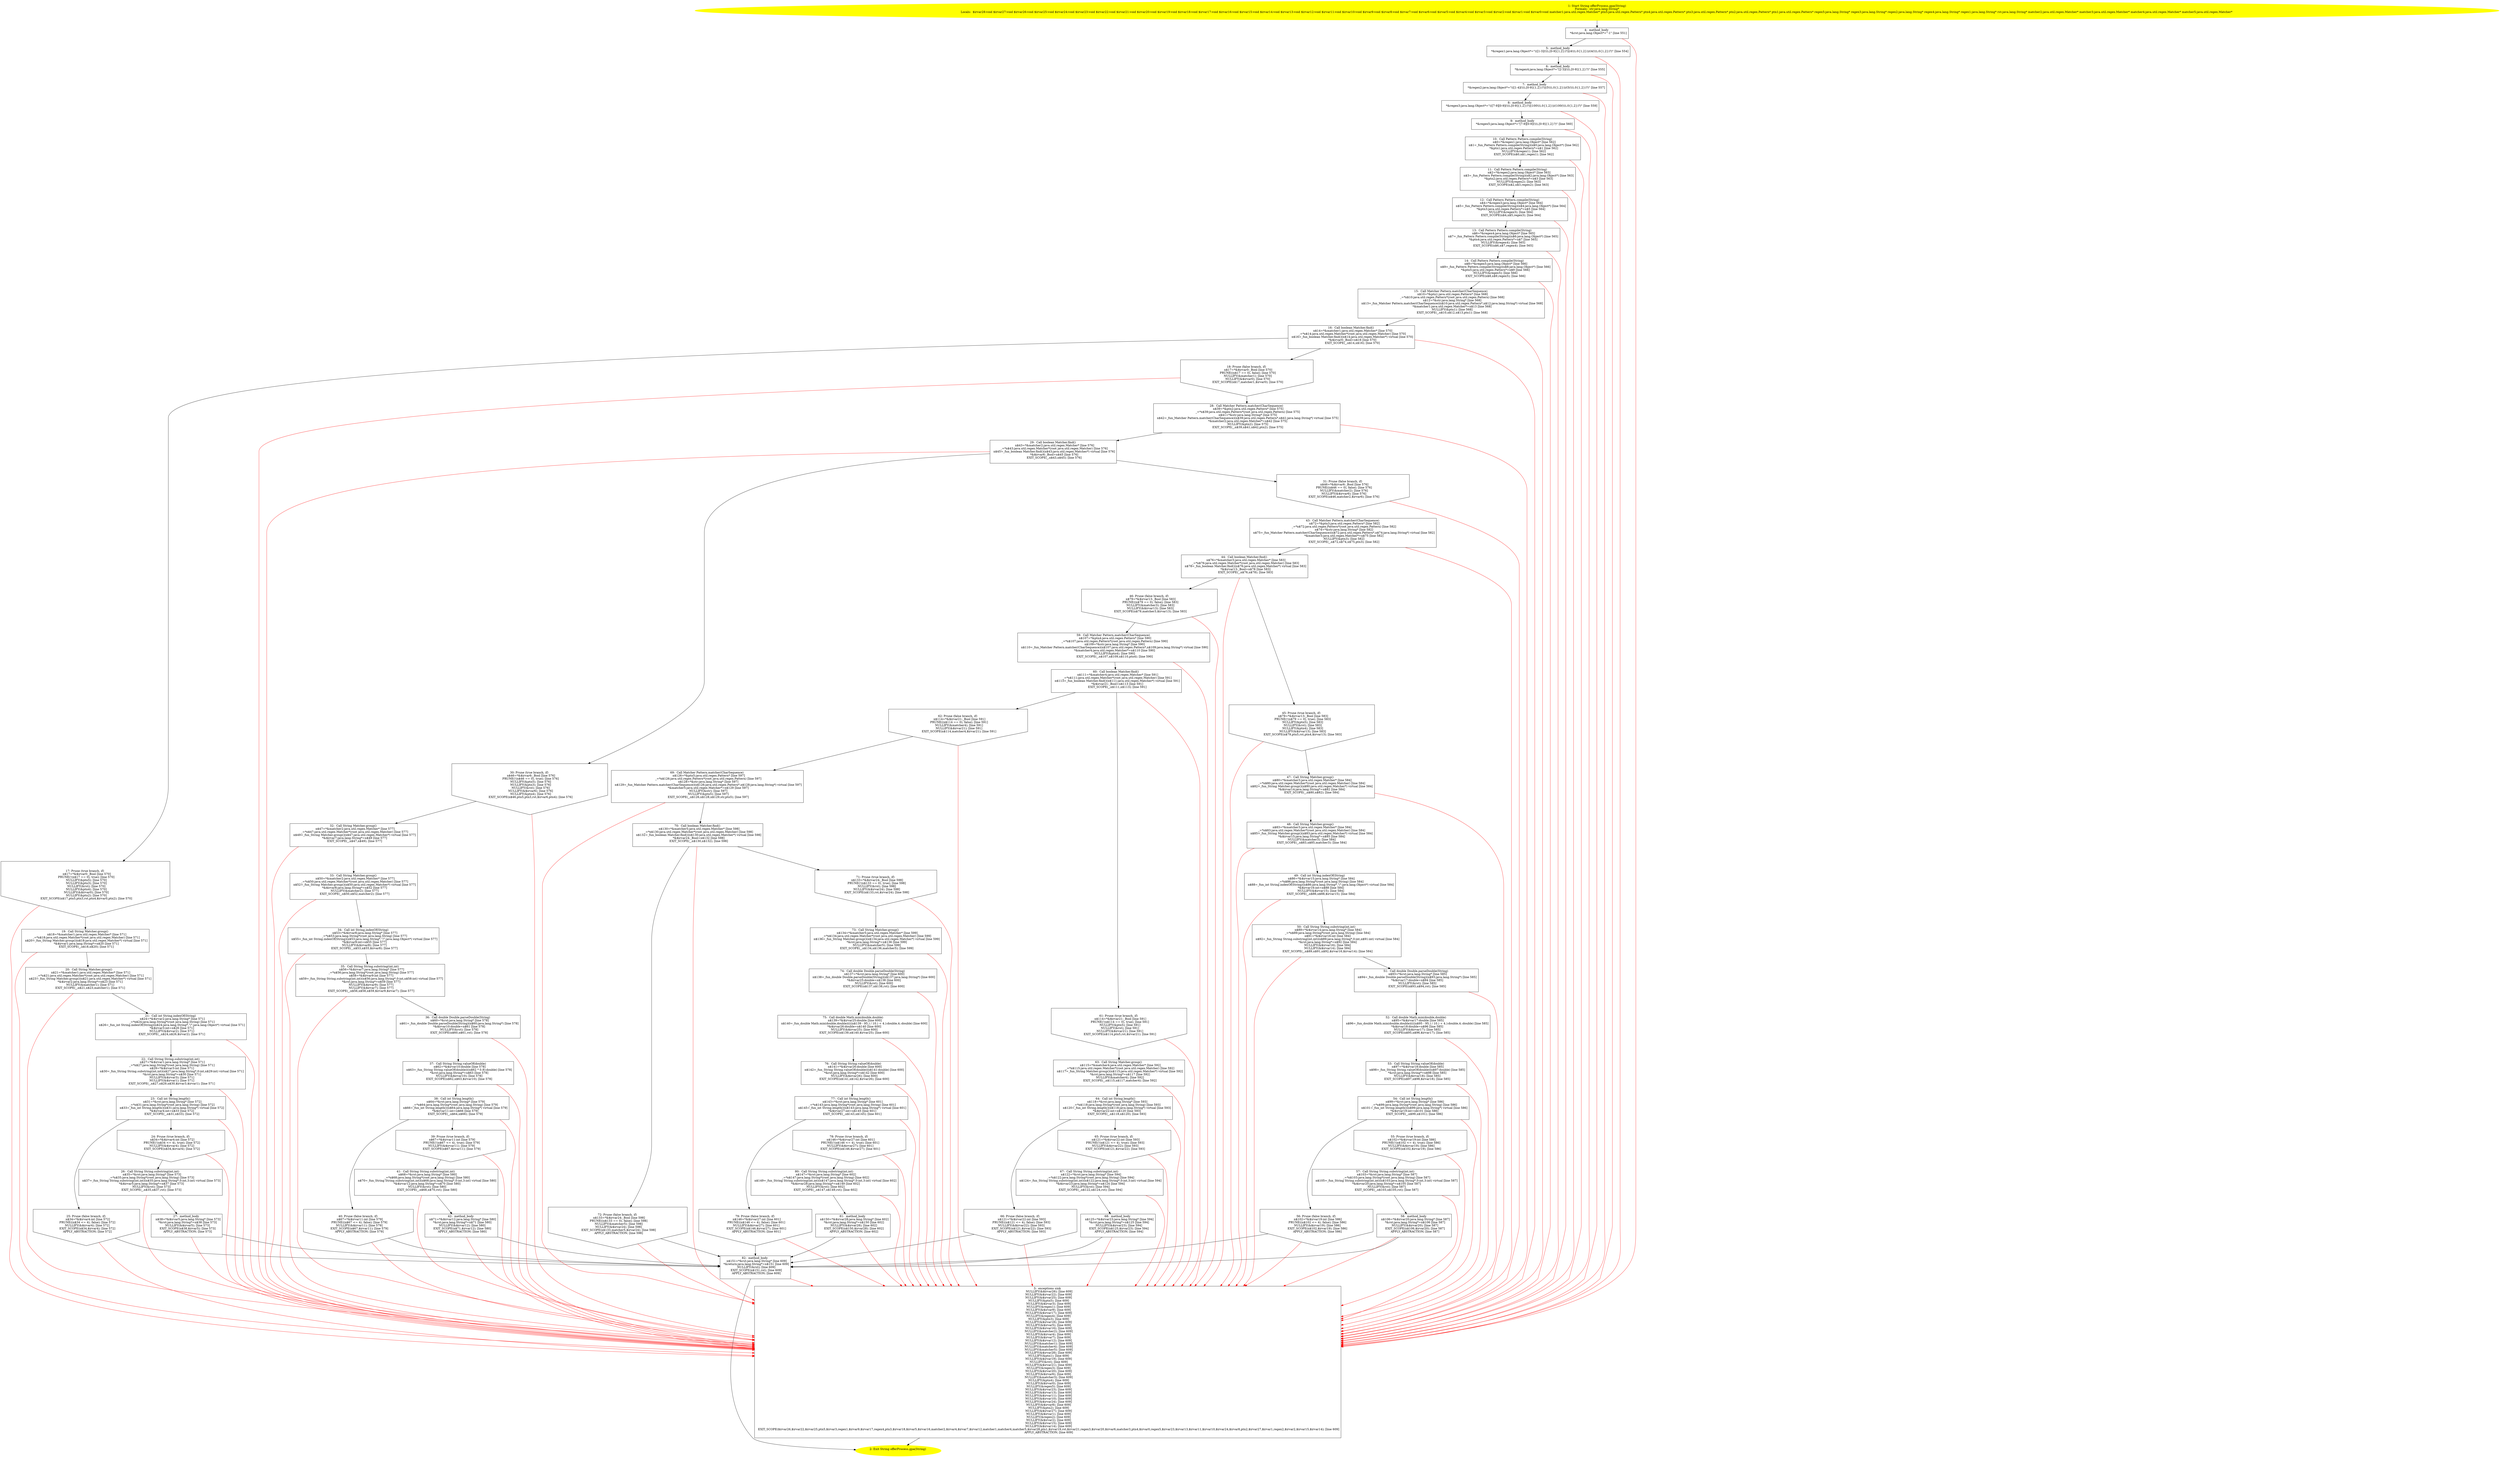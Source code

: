 /* @generated */
digraph cfg {
"com.dulishuo.yimusanfendi.offer.offerProcess.gpa(java.lang.String):java.lang.String.ed00fcbfa24e479dafe4ea0a980b4f89_1" [label="1: Start String offerProcess.gpa(String)\nFormals:  str:java.lang.String*\nLocals:  $irvar28:void $irvar27:void $irvar26:void $irvar25:void $irvar24:void $irvar23:void $irvar22:void $irvar21:void $irvar20:void $irvar19:void $irvar18:void $irvar17:void $irvar16:void $irvar15:void $irvar14:void $irvar13:void $irvar12:void $irvar11:void $irvar10:void $irvar9:void $irvar8:void $irvar7:void $irvar6:void $irvar5:void $irvar4:void $irvar3:void $irvar2:void $irvar1:void $irvar0:void matcher1:java.util.regex.Matcher* ptn5:java.util.regex.Pattern* ptn4:java.util.regex.Pattern* ptn3:java.util.regex.Pattern* ptn2:java.util.regex.Pattern* ptn1:java.util.regex.Pattern* regex5:java.lang.String* regex3:java.lang.String* regex2:java.lang.String* regex4:java.lang.String* regex1:java.lang.String* rst:java.lang.String* matcher2:java.util.regex.Matcher* matcher3:java.util.regex.Matcher* matcher4:java.util.regex.Matcher* matcher5:java.util.regex.Matcher* \n  " color=yellow style=filled]
	

	 "com.dulishuo.yimusanfendi.offer.offerProcess.gpa(java.lang.String):java.lang.String.ed00fcbfa24e479dafe4ea0a980b4f89_1" -> "com.dulishuo.yimusanfendi.offer.offerProcess.gpa(java.lang.String):java.lang.String.ed00fcbfa24e479dafe4ea0a980b4f89_4" ;
"com.dulishuo.yimusanfendi.offer.offerProcess.gpa(java.lang.String):java.lang.String.ed00fcbfa24e479dafe4ea0a980b4f89_2" [label="2: Exit String offerProcess.gpa(String) \n  " color=yellow style=filled]
	

"com.dulishuo.yimusanfendi.offer.offerProcess.gpa(java.lang.String):java.lang.String.ed00fcbfa24e479dafe4ea0a980b4f89_3" [label="3:  exceptions sink \n   NULLIFY(&$irvar26); [line 609]\n  NULLIFY(&$irvar22); [line 609]\n  NULLIFY(&$irvar25); [line 609]\n  NULLIFY(&ptn5); [line 609]\n  NULLIFY(&$irvar3); [line 609]\n  NULLIFY(&regex1); [line 609]\n  NULLIFY(&$irvar9); [line 609]\n  NULLIFY(&$irvar17); [line 609]\n  NULLIFY(&regex4); [line 609]\n  NULLIFY(&ptn3); [line 609]\n  NULLIFY(&$irvar18); [line 609]\n  NULLIFY(&$irvar5); [line 609]\n  NULLIFY(&$irvar16); [line 609]\n  NULLIFY(&matcher2); [line 609]\n  NULLIFY(&$irvar4); [line 609]\n  NULLIFY(&$irvar7); [line 609]\n  NULLIFY(&$irvar12); [line 609]\n  NULLIFY(&matcher1); [line 609]\n  NULLIFY(&matcher4); [line 609]\n  NULLIFY(&matcher5); [line 609]\n  NULLIFY(&$irvar28); [line 609]\n  NULLIFY(&ptn1); [line 609]\n  NULLIFY(&$irvar19); [line 609]\n  NULLIFY(&rst); [line 609]\n  NULLIFY(&$irvar21); [line 609]\n  NULLIFY(&regex3); [line 609]\n  NULLIFY(&$irvar20); [line 609]\n  NULLIFY(&$irvar6); [line 609]\n  NULLIFY(&matcher3); [line 609]\n  NULLIFY(&ptn4); [line 609]\n  NULLIFY(&$irvar0); [line 609]\n  NULLIFY(&regex5); [line 609]\n  NULLIFY(&$irvar23); [line 609]\n  NULLIFY(&$irvar13); [line 609]\n  NULLIFY(&$irvar11); [line 609]\n  NULLIFY(&$irvar10); [line 609]\n  NULLIFY(&$irvar24); [line 609]\n  NULLIFY(&$irvar8); [line 609]\n  NULLIFY(&ptn2); [line 609]\n  NULLIFY(&$irvar27); [line 609]\n  NULLIFY(&$irvar1); [line 609]\n  NULLIFY(&regex2); [line 609]\n  NULLIFY(&$irvar2); [line 609]\n  NULLIFY(&$irvar15); [line 609]\n  NULLIFY(&$irvar14); [line 609]\n  EXIT_SCOPE($irvar26,$irvar22,$irvar25,ptn5,$irvar3,regex1,$irvar9,$irvar17,regex4,ptn3,$irvar18,$irvar5,$irvar16,matcher2,$irvar4,$irvar7,$irvar12,matcher1,matcher4,matcher5,$irvar28,ptn1,$irvar19,rst,$irvar21,regex3,$irvar20,$irvar6,matcher3,ptn4,$irvar0,regex5,$irvar23,$irvar13,$irvar11,$irvar10,$irvar24,$irvar8,ptn2,$irvar27,$irvar1,regex2,$irvar2,$irvar15,$irvar14); [line 609]\n  APPLY_ABSTRACTION; [line 609]\n " shape="box"]
	

	 "com.dulishuo.yimusanfendi.offer.offerProcess.gpa(java.lang.String):java.lang.String.ed00fcbfa24e479dafe4ea0a980b4f89_3" -> "com.dulishuo.yimusanfendi.offer.offerProcess.gpa(java.lang.String):java.lang.String.ed00fcbfa24e479dafe4ea0a980b4f89_2" ;
"com.dulishuo.yimusanfendi.offer.offerProcess.gpa(java.lang.String):java.lang.String.ed00fcbfa24e479dafe4ea0a980b4f89_4" [label="4:  method_body \n   *&rst:java.lang.Object*=\"-1\" [line 551]\n " shape="box"]
	

	 "com.dulishuo.yimusanfendi.offer.offerProcess.gpa(java.lang.String):java.lang.String.ed00fcbfa24e479dafe4ea0a980b4f89_4" -> "com.dulishuo.yimusanfendi.offer.offerProcess.gpa(java.lang.String):java.lang.String.ed00fcbfa24e479dafe4ea0a980b4f89_5" ;
	 "com.dulishuo.yimusanfendi.offer.offerProcess.gpa(java.lang.String):java.lang.String.ed00fcbfa24e479dafe4ea0a980b4f89_4" -> "com.dulishuo.yimusanfendi.offer.offerProcess.gpa(java.lang.String):java.lang.String.ed00fcbfa24e479dafe4ea0a980b4f89_3" [color="red" ];
"com.dulishuo.yimusanfendi.offer.offerProcess.gpa(java.lang.String):java.lang.String.ed00fcbfa24e479dafe4ea0a980b4f89_5" [label="5:  method_body \n   *&regex1:java.lang.Object*=\"(([1-3](\\\\\\\\.[0-9]{1,2})?)|(4\\\\\\\\.0{1,2}))/(4(\\\\\\\\.0{1,2})?)\" [line 554]\n " shape="box"]
	

	 "com.dulishuo.yimusanfendi.offer.offerProcess.gpa(java.lang.String):java.lang.String.ed00fcbfa24e479dafe4ea0a980b4f89_5" -> "com.dulishuo.yimusanfendi.offer.offerProcess.gpa(java.lang.String):java.lang.String.ed00fcbfa24e479dafe4ea0a980b4f89_6" ;
	 "com.dulishuo.yimusanfendi.offer.offerProcess.gpa(java.lang.String):java.lang.String.ed00fcbfa24e479dafe4ea0a980b4f89_5" -> "com.dulishuo.yimusanfendi.offer.offerProcess.gpa(java.lang.String):java.lang.String.ed00fcbfa24e479dafe4ea0a980b4f89_3" [color="red" ];
"com.dulishuo.yimusanfendi.offer.offerProcess.gpa(java.lang.String):java.lang.String.ed00fcbfa24e479dafe4ea0a980b4f89_6" [label="6:  method_body \n   *&regex4:java.lang.Object*=\"[2-3](\\\\\\\\.[0-9]{1,2}?)\" [line 555]\n " shape="box"]
	

	 "com.dulishuo.yimusanfendi.offer.offerProcess.gpa(java.lang.String):java.lang.String.ed00fcbfa24e479dafe4ea0a980b4f89_6" -> "com.dulishuo.yimusanfendi.offer.offerProcess.gpa(java.lang.String):java.lang.String.ed00fcbfa24e479dafe4ea0a980b4f89_7" ;
	 "com.dulishuo.yimusanfendi.offer.offerProcess.gpa(java.lang.String):java.lang.String.ed00fcbfa24e479dafe4ea0a980b4f89_6" -> "com.dulishuo.yimusanfendi.offer.offerProcess.gpa(java.lang.String):java.lang.String.ed00fcbfa24e479dafe4ea0a980b4f89_3" [color="red" ];
"com.dulishuo.yimusanfendi.offer.offerProcess.gpa(java.lang.String):java.lang.String.ed00fcbfa24e479dafe4ea0a980b4f89_7" [label="7:  method_body \n   *&regex2:java.lang.Object*=\"(([1-4](\\\\\\\\.[0-9]{1,2})?)|(5\\\\\\\\.0{1,2}))/(5(\\\\\\\\.0{1,2})?)\" [line 557]\n " shape="box"]
	

	 "com.dulishuo.yimusanfendi.offer.offerProcess.gpa(java.lang.String):java.lang.String.ed00fcbfa24e479dafe4ea0a980b4f89_7" -> "com.dulishuo.yimusanfendi.offer.offerProcess.gpa(java.lang.String):java.lang.String.ed00fcbfa24e479dafe4ea0a980b4f89_8" ;
	 "com.dulishuo.yimusanfendi.offer.offerProcess.gpa(java.lang.String):java.lang.String.ed00fcbfa24e479dafe4ea0a980b4f89_7" -> "com.dulishuo.yimusanfendi.offer.offerProcess.gpa(java.lang.String):java.lang.String.ed00fcbfa24e479dafe4ea0a980b4f89_3" [color="red" ];
"com.dulishuo.yimusanfendi.offer.offerProcess.gpa(java.lang.String):java.lang.String.ed00fcbfa24e479dafe4ea0a980b4f89_8" [label="8:  method_body \n   *&regex3:java.lang.Object*=\"(([7-9][0-9](\\\\\\\\.[0-9]{1,2})?)|(100\\\\\\\\.0{1,2}))/(100(\\\\\\\\.0{1,2})?)\" [line 559]\n " shape="box"]
	

	 "com.dulishuo.yimusanfendi.offer.offerProcess.gpa(java.lang.String):java.lang.String.ed00fcbfa24e479dafe4ea0a980b4f89_8" -> "com.dulishuo.yimusanfendi.offer.offerProcess.gpa(java.lang.String):java.lang.String.ed00fcbfa24e479dafe4ea0a980b4f89_9" ;
	 "com.dulishuo.yimusanfendi.offer.offerProcess.gpa(java.lang.String):java.lang.String.ed00fcbfa24e479dafe4ea0a980b4f89_8" -> "com.dulishuo.yimusanfendi.offer.offerProcess.gpa(java.lang.String):java.lang.String.ed00fcbfa24e479dafe4ea0a980b4f89_3" [color="red" ];
"com.dulishuo.yimusanfendi.offer.offerProcess.gpa(java.lang.String):java.lang.String.ed00fcbfa24e479dafe4ea0a980b4f89_9" [label="9:  method_body \n   *&regex5:java.lang.Object*=\"[7-9][0-9](\\\\\\\\.[0-9]{1,2}?)\" [line 560]\n " shape="box"]
	

	 "com.dulishuo.yimusanfendi.offer.offerProcess.gpa(java.lang.String):java.lang.String.ed00fcbfa24e479dafe4ea0a980b4f89_9" -> "com.dulishuo.yimusanfendi.offer.offerProcess.gpa(java.lang.String):java.lang.String.ed00fcbfa24e479dafe4ea0a980b4f89_10" ;
	 "com.dulishuo.yimusanfendi.offer.offerProcess.gpa(java.lang.String):java.lang.String.ed00fcbfa24e479dafe4ea0a980b4f89_9" -> "com.dulishuo.yimusanfendi.offer.offerProcess.gpa(java.lang.String):java.lang.String.ed00fcbfa24e479dafe4ea0a980b4f89_3" [color="red" ];
"com.dulishuo.yimusanfendi.offer.offerProcess.gpa(java.lang.String):java.lang.String.ed00fcbfa24e479dafe4ea0a980b4f89_10" [label="10:  Call Pattern Pattern.compile(String) \n   n$0=*&regex1:java.lang.Object* [line 562]\n  n$1=_fun_Pattern Pattern.compile(String)(n$0:java.lang.Object*) [line 562]\n  *&ptn1:java.util.regex.Pattern*=n$1 [line 562]\n  NULLIFY(&regex1); [line 562]\n  EXIT_SCOPE(n$0,n$1,regex1); [line 562]\n " shape="box"]
	

	 "com.dulishuo.yimusanfendi.offer.offerProcess.gpa(java.lang.String):java.lang.String.ed00fcbfa24e479dafe4ea0a980b4f89_10" -> "com.dulishuo.yimusanfendi.offer.offerProcess.gpa(java.lang.String):java.lang.String.ed00fcbfa24e479dafe4ea0a980b4f89_11" ;
	 "com.dulishuo.yimusanfendi.offer.offerProcess.gpa(java.lang.String):java.lang.String.ed00fcbfa24e479dafe4ea0a980b4f89_10" -> "com.dulishuo.yimusanfendi.offer.offerProcess.gpa(java.lang.String):java.lang.String.ed00fcbfa24e479dafe4ea0a980b4f89_3" [color="red" ];
"com.dulishuo.yimusanfendi.offer.offerProcess.gpa(java.lang.String):java.lang.String.ed00fcbfa24e479dafe4ea0a980b4f89_11" [label="11:  Call Pattern Pattern.compile(String) \n   n$2=*&regex2:java.lang.Object* [line 563]\n  n$3=_fun_Pattern Pattern.compile(String)(n$2:java.lang.Object*) [line 563]\n  *&ptn2:java.util.regex.Pattern*=n$3 [line 563]\n  NULLIFY(&regex2); [line 563]\n  EXIT_SCOPE(n$2,n$3,regex2); [line 563]\n " shape="box"]
	

	 "com.dulishuo.yimusanfendi.offer.offerProcess.gpa(java.lang.String):java.lang.String.ed00fcbfa24e479dafe4ea0a980b4f89_11" -> "com.dulishuo.yimusanfendi.offer.offerProcess.gpa(java.lang.String):java.lang.String.ed00fcbfa24e479dafe4ea0a980b4f89_12" ;
	 "com.dulishuo.yimusanfendi.offer.offerProcess.gpa(java.lang.String):java.lang.String.ed00fcbfa24e479dafe4ea0a980b4f89_11" -> "com.dulishuo.yimusanfendi.offer.offerProcess.gpa(java.lang.String):java.lang.String.ed00fcbfa24e479dafe4ea0a980b4f89_3" [color="red" ];
"com.dulishuo.yimusanfendi.offer.offerProcess.gpa(java.lang.String):java.lang.String.ed00fcbfa24e479dafe4ea0a980b4f89_12" [label="12:  Call Pattern Pattern.compile(String) \n   n$4=*&regex3:java.lang.Object* [line 564]\n  n$5=_fun_Pattern Pattern.compile(String)(n$4:java.lang.Object*) [line 564]\n  *&ptn3:java.util.regex.Pattern*=n$5 [line 564]\n  NULLIFY(&regex3); [line 564]\n  EXIT_SCOPE(n$4,n$5,regex3); [line 564]\n " shape="box"]
	

	 "com.dulishuo.yimusanfendi.offer.offerProcess.gpa(java.lang.String):java.lang.String.ed00fcbfa24e479dafe4ea0a980b4f89_12" -> "com.dulishuo.yimusanfendi.offer.offerProcess.gpa(java.lang.String):java.lang.String.ed00fcbfa24e479dafe4ea0a980b4f89_13" ;
	 "com.dulishuo.yimusanfendi.offer.offerProcess.gpa(java.lang.String):java.lang.String.ed00fcbfa24e479dafe4ea0a980b4f89_12" -> "com.dulishuo.yimusanfendi.offer.offerProcess.gpa(java.lang.String):java.lang.String.ed00fcbfa24e479dafe4ea0a980b4f89_3" [color="red" ];
"com.dulishuo.yimusanfendi.offer.offerProcess.gpa(java.lang.String):java.lang.String.ed00fcbfa24e479dafe4ea0a980b4f89_13" [label="13:  Call Pattern Pattern.compile(String) \n   n$6=*&regex4:java.lang.Object* [line 565]\n  n$7=_fun_Pattern Pattern.compile(String)(n$6:java.lang.Object*) [line 565]\n  *&ptn4:java.util.regex.Pattern*=n$7 [line 565]\n  NULLIFY(&regex4); [line 565]\n  EXIT_SCOPE(n$6,n$7,regex4); [line 565]\n " shape="box"]
	

	 "com.dulishuo.yimusanfendi.offer.offerProcess.gpa(java.lang.String):java.lang.String.ed00fcbfa24e479dafe4ea0a980b4f89_13" -> "com.dulishuo.yimusanfendi.offer.offerProcess.gpa(java.lang.String):java.lang.String.ed00fcbfa24e479dafe4ea0a980b4f89_14" ;
	 "com.dulishuo.yimusanfendi.offer.offerProcess.gpa(java.lang.String):java.lang.String.ed00fcbfa24e479dafe4ea0a980b4f89_13" -> "com.dulishuo.yimusanfendi.offer.offerProcess.gpa(java.lang.String):java.lang.String.ed00fcbfa24e479dafe4ea0a980b4f89_3" [color="red" ];
"com.dulishuo.yimusanfendi.offer.offerProcess.gpa(java.lang.String):java.lang.String.ed00fcbfa24e479dafe4ea0a980b4f89_14" [label="14:  Call Pattern Pattern.compile(String) \n   n$8=*&regex5:java.lang.Object* [line 566]\n  n$9=_fun_Pattern Pattern.compile(String)(n$8:java.lang.Object*) [line 566]\n  *&ptn5:java.util.regex.Pattern*=n$9 [line 566]\n  NULLIFY(&regex5); [line 566]\n  EXIT_SCOPE(n$8,n$9,regex5); [line 566]\n " shape="box"]
	

	 "com.dulishuo.yimusanfendi.offer.offerProcess.gpa(java.lang.String):java.lang.String.ed00fcbfa24e479dafe4ea0a980b4f89_14" -> "com.dulishuo.yimusanfendi.offer.offerProcess.gpa(java.lang.String):java.lang.String.ed00fcbfa24e479dafe4ea0a980b4f89_15" ;
	 "com.dulishuo.yimusanfendi.offer.offerProcess.gpa(java.lang.String):java.lang.String.ed00fcbfa24e479dafe4ea0a980b4f89_14" -> "com.dulishuo.yimusanfendi.offer.offerProcess.gpa(java.lang.String):java.lang.String.ed00fcbfa24e479dafe4ea0a980b4f89_3" [color="red" ];
"com.dulishuo.yimusanfendi.offer.offerProcess.gpa(java.lang.String):java.lang.String.ed00fcbfa24e479dafe4ea0a980b4f89_15" [label="15:  Call Matcher Pattern.matcher(CharSequence) \n   n$10=*&ptn1:java.util.regex.Pattern* [line 568]\n  _=*n$10:java.util.regex.Pattern*(root java.util.regex.Pattern) [line 568]\n  n$12=*&str:java.lang.String* [line 568]\n  n$13=_fun_Matcher Pattern.matcher(CharSequence)(n$10:java.util.regex.Pattern*,n$12:java.lang.String*) virtual [line 568]\n  *&matcher1:java.util.regex.Matcher*=n$13 [line 568]\n  NULLIFY(&ptn1); [line 568]\n  EXIT_SCOPE(_,n$10,n$12,n$13,ptn1); [line 568]\n " shape="box"]
	

	 "com.dulishuo.yimusanfendi.offer.offerProcess.gpa(java.lang.String):java.lang.String.ed00fcbfa24e479dafe4ea0a980b4f89_15" -> "com.dulishuo.yimusanfendi.offer.offerProcess.gpa(java.lang.String):java.lang.String.ed00fcbfa24e479dafe4ea0a980b4f89_16" ;
	 "com.dulishuo.yimusanfendi.offer.offerProcess.gpa(java.lang.String):java.lang.String.ed00fcbfa24e479dafe4ea0a980b4f89_15" -> "com.dulishuo.yimusanfendi.offer.offerProcess.gpa(java.lang.String):java.lang.String.ed00fcbfa24e479dafe4ea0a980b4f89_3" [color="red" ];
"com.dulishuo.yimusanfendi.offer.offerProcess.gpa(java.lang.String):java.lang.String.ed00fcbfa24e479dafe4ea0a980b4f89_16" [label="16:  Call boolean Matcher.find() \n   n$14=*&matcher1:java.util.regex.Matcher* [line 570]\n  _=*n$14:java.util.regex.Matcher*(root java.util.regex.Matcher) [line 570]\n  n$16=_fun_boolean Matcher.find()(n$14:java.util.regex.Matcher*) virtual [line 570]\n  *&$irvar0:_Bool=n$16 [line 570]\n  EXIT_SCOPE(_,n$14,n$16); [line 570]\n " shape="box"]
	

	 "com.dulishuo.yimusanfendi.offer.offerProcess.gpa(java.lang.String):java.lang.String.ed00fcbfa24e479dafe4ea0a980b4f89_16" -> "com.dulishuo.yimusanfendi.offer.offerProcess.gpa(java.lang.String):java.lang.String.ed00fcbfa24e479dafe4ea0a980b4f89_17" ;
	 "com.dulishuo.yimusanfendi.offer.offerProcess.gpa(java.lang.String):java.lang.String.ed00fcbfa24e479dafe4ea0a980b4f89_16" -> "com.dulishuo.yimusanfendi.offer.offerProcess.gpa(java.lang.String):java.lang.String.ed00fcbfa24e479dafe4ea0a980b4f89_18" ;
	 "com.dulishuo.yimusanfendi.offer.offerProcess.gpa(java.lang.String):java.lang.String.ed00fcbfa24e479dafe4ea0a980b4f89_16" -> "com.dulishuo.yimusanfendi.offer.offerProcess.gpa(java.lang.String):java.lang.String.ed00fcbfa24e479dafe4ea0a980b4f89_3" [color="red" ];
"com.dulishuo.yimusanfendi.offer.offerProcess.gpa(java.lang.String):java.lang.String.ed00fcbfa24e479dafe4ea0a980b4f89_17" [label="17: Prune (true branch, if) \n   n$17=*&$irvar0:_Bool [line 570]\n  PRUNE(!(n$17 == 0), true); [line 570]\n  NULLIFY(&ptn5); [line 570]\n  NULLIFY(&ptn3); [line 570]\n  NULLIFY(&rst); [line 570]\n  NULLIFY(&ptn4); [line 570]\n  NULLIFY(&$irvar0); [line 570]\n  NULLIFY(&ptn2); [line 570]\n  EXIT_SCOPE(n$17,ptn5,ptn3,rst,ptn4,$irvar0,ptn2); [line 570]\n " shape="invhouse"]
	

	 "com.dulishuo.yimusanfendi.offer.offerProcess.gpa(java.lang.String):java.lang.String.ed00fcbfa24e479dafe4ea0a980b4f89_17" -> "com.dulishuo.yimusanfendi.offer.offerProcess.gpa(java.lang.String):java.lang.String.ed00fcbfa24e479dafe4ea0a980b4f89_19" ;
	 "com.dulishuo.yimusanfendi.offer.offerProcess.gpa(java.lang.String):java.lang.String.ed00fcbfa24e479dafe4ea0a980b4f89_17" -> "com.dulishuo.yimusanfendi.offer.offerProcess.gpa(java.lang.String):java.lang.String.ed00fcbfa24e479dafe4ea0a980b4f89_3" [color="red" ];
"com.dulishuo.yimusanfendi.offer.offerProcess.gpa(java.lang.String):java.lang.String.ed00fcbfa24e479dafe4ea0a980b4f89_18" [label="18: Prune (false branch, if) \n   n$17=*&$irvar0:_Bool [line 570]\n  PRUNE((n$17 == 0), false); [line 570]\n  NULLIFY(&matcher1); [line 570]\n  NULLIFY(&$irvar0); [line 570]\n  EXIT_SCOPE(n$17,matcher1,$irvar0); [line 570]\n " shape="invhouse"]
	

	 "com.dulishuo.yimusanfendi.offer.offerProcess.gpa(java.lang.String):java.lang.String.ed00fcbfa24e479dafe4ea0a980b4f89_18" -> "com.dulishuo.yimusanfendi.offer.offerProcess.gpa(java.lang.String):java.lang.String.ed00fcbfa24e479dafe4ea0a980b4f89_28" ;
	 "com.dulishuo.yimusanfendi.offer.offerProcess.gpa(java.lang.String):java.lang.String.ed00fcbfa24e479dafe4ea0a980b4f89_18" -> "com.dulishuo.yimusanfendi.offer.offerProcess.gpa(java.lang.String):java.lang.String.ed00fcbfa24e479dafe4ea0a980b4f89_3" [color="red" ];
"com.dulishuo.yimusanfendi.offer.offerProcess.gpa(java.lang.String):java.lang.String.ed00fcbfa24e479dafe4ea0a980b4f89_19" [label="19:  Call String Matcher.group() \n   n$18=*&matcher1:java.util.regex.Matcher* [line 571]\n  _=*n$18:java.util.regex.Matcher*(root java.util.regex.Matcher) [line 571]\n  n$20=_fun_String Matcher.group()(n$18:java.util.regex.Matcher*) virtual [line 571]\n  *&$irvar1:java.lang.String*=n$20 [line 571]\n  EXIT_SCOPE(_,n$18,n$20); [line 571]\n " shape="box"]
	

	 "com.dulishuo.yimusanfendi.offer.offerProcess.gpa(java.lang.String):java.lang.String.ed00fcbfa24e479dafe4ea0a980b4f89_19" -> "com.dulishuo.yimusanfendi.offer.offerProcess.gpa(java.lang.String):java.lang.String.ed00fcbfa24e479dafe4ea0a980b4f89_20" ;
	 "com.dulishuo.yimusanfendi.offer.offerProcess.gpa(java.lang.String):java.lang.String.ed00fcbfa24e479dafe4ea0a980b4f89_19" -> "com.dulishuo.yimusanfendi.offer.offerProcess.gpa(java.lang.String):java.lang.String.ed00fcbfa24e479dafe4ea0a980b4f89_3" [color="red" ];
"com.dulishuo.yimusanfendi.offer.offerProcess.gpa(java.lang.String):java.lang.String.ed00fcbfa24e479dafe4ea0a980b4f89_20" [label="20:  Call String Matcher.group() \n   n$21=*&matcher1:java.util.regex.Matcher* [line 571]\n  _=*n$21:java.util.regex.Matcher*(root java.util.regex.Matcher) [line 571]\n  n$23=_fun_String Matcher.group()(n$21:java.util.regex.Matcher*) virtual [line 571]\n  *&$irvar2:java.lang.String*=n$23 [line 571]\n  NULLIFY(&matcher1); [line 571]\n  EXIT_SCOPE(_,n$21,n$23,matcher1); [line 571]\n " shape="box"]
	

	 "com.dulishuo.yimusanfendi.offer.offerProcess.gpa(java.lang.String):java.lang.String.ed00fcbfa24e479dafe4ea0a980b4f89_20" -> "com.dulishuo.yimusanfendi.offer.offerProcess.gpa(java.lang.String):java.lang.String.ed00fcbfa24e479dafe4ea0a980b4f89_21" ;
	 "com.dulishuo.yimusanfendi.offer.offerProcess.gpa(java.lang.String):java.lang.String.ed00fcbfa24e479dafe4ea0a980b4f89_20" -> "com.dulishuo.yimusanfendi.offer.offerProcess.gpa(java.lang.String):java.lang.String.ed00fcbfa24e479dafe4ea0a980b4f89_3" [color="red" ];
"com.dulishuo.yimusanfendi.offer.offerProcess.gpa(java.lang.String):java.lang.String.ed00fcbfa24e479dafe4ea0a980b4f89_21" [label="21:  Call int String.indexOf(String) \n   n$24=*&$irvar2:java.lang.String* [line 571]\n  _=*n$24:java.lang.String*(root java.lang.String) [line 571]\n  n$26=_fun_int String.indexOf(String)(n$24:java.lang.String*,\"/\":java.lang.Object*) virtual [line 571]\n  *&$irvar3:int=n$26 [line 571]\n  NULLIFY(&$irvar2); [line 571]\n  EXIT_SCOPE(_,n$24,n$26,$irvar2); [line 571]\n " shape="box"]
	

	 "com.dulishuo.yimusanfendi.offer.offerProcess.gpa(java.lang.String):java.lang.String.ed00fcbfa24e479dafe4ea0a980b4f89_21" -> "com.dulishuo.yimusanfendi.offer.offerProcess.gpa(java.lang.String):java.lang.String.ed00fcbfa24e479dafe4ea0a980b4f89_22" ;
	 "com.dulishuo.yimusanfendi.offer.offerProcess.gpa(java.lang.String):java.lang.String.ed00fcbfa24e479dafe4ea0a980b4f89_21" -> "com.dulishuo.yimusanfendi.offer.offerProcess.gpa(java.lang.String):java.lang.String.ed00fcbfa24e479dafe4ea0a980b4f89_3" [color="red" ];
"com.dulishuo.yimusanfendi.offer.offerProcess.gpa(java.lang.String):java.lang.String.ed00fcbfa24e479dafe4ea0a980b4f89_22" [label="22:  Call String String.substring(int,int) \n   n$27=*&$irvar1:java.lang.String* [line 571]\n  _=*n$27:java.lang.String*(root java.lang.String) [line 571]\n  n$29=*&$irvar3:int [line 571]\n  n$30=_fun_String String.substring(int,int)(n$27:java.lang.String*,0:int,n$29:int) virtual [line 571]\n  *&rst:java.lang.String*=n$30 [line 571]\n  NULLIFY(&$irvar3); [line 571]\n  NULLIFY(&$irvar1); [line 571]\n  EXIT_SCOPE(_,n$27,n$29,n$30,$irvar3,$irvar1); [line 571]\n " shape="box"]
	

	 "com.dulishuo.yimusanfendi.offer.offerProcess.gpa(java.lang.String):java.lang.String.ed00fcbfa24e479dafe4ea0a980b4f89_22" -> "com.dulishuo.yimusanfendi.offer.offerProcess.gpa(java.lang.String):java.lang.String.ed00fcbfa24e479dafe4ea0a980b4f89_23" ;
	 "com.dulishuo.yimusanfendi.offer.offerProcess.gpa(java.lang.String):java.lang.String.ed00fcbfa24e479dafe4ea0a980b4f89_22" -> "com.dulishuo.yimusanfendi.offer.offerProcess.gpa(java.lang.String):java.lang.String.ed00fcbfa24e479dafe4ea0a980b4f89_3" [color="red" ];
"com.dulishuo.yimusanfendi.offer.offerProcess.gpa(java.lang.String):java.lang.String.ed00fcbfa24e479dafe4ea0a980b4f89_23" [label="23:  Call int String.length() \n   n$31=*&rst:java.lang.String* [line 572]\n  _=*n$31:java.lang.String*(root java.lang.String) [line 572]\n  n$33=_fun_int String.length()(n$31:java.lang.String*) virtual [line 572]\n  *&$irvar4:int=n$33 [line 572]\n  EXIT_SCOPE(_,n$31,n$33); [line 572]\n " shape="box"]
	

	 "com.dulishuo.yimusanfendi.offer.offerProcess.gpa(java.lang.String):java.lang.String.ed00fcbfa24e479dafe4ea0a980b4f89_23" -> "com.dulishuo.yimusanfendi.offer.offerProcess.gpa(java.lang.String):java.lang.String.ed00fcbfa24e479dafe4ea0a980b4f89_24" ;
	 "com.dulishuo.yimusanfendi.offer.offerProcess.gpa(java.lang.String):java.lang.String.ed00fcbfa24e479dafe4ea0a980b4f89_23" -> "com.dulishuo.yimusanfendi.offer.offerProcess.gpa(java.lang.String):java.lang.String.ed00fcbfa24e479dafe4ea0a980b4f89_25" ;
	 "com.dulishuo.yimusanfendi.offer.offerProcess.gpa(java.lang.String):java.lang.String.ed00fcbfa24e479dafe4ea0a980b4f89_23" -> "com.dulishuo.yimusanfendi.offer.offerProcess.gpa(java.lang.String):java.lang.String.ed00fcbfa24e479dafe4ea0a980b4f89_3" [color="red" ];
"com.dulishuo.yimusanfendi.offer.offerProcess.gpa(java.lang.String):java.lang.String.ed00fcbfa24e479dafe4ea0a980b4f89_24" [label="24: Prune (true branch, if) \n   n$34=*&$irvar4:int [line 572]\n  PRUNE(!(n$34 <= 4), true); [line 572]\n  NULLIFY(&$irvar4); [line 572]\n  EXIT_SCOPE(n$34,$irvar4); [line 572]\n " shape="invhouse"]
	

	 "com.dulishuo.yimusanfendi.offer.offerProcess.gpa(java.lang.String):java.lang.String.ed00fcbfa24e479dafe4ea0a980b4f89_24" -> "com.dulishuo.yimusanfendi.offer.offerProcess.gpa(java.lang.String):java.lang.String.ed00fcbfa24e479dafe4ea0a980b4f89_26" ;
	 "com.dulishuo.yimusanfendi.offer.offerProcess.gpa(java.lang.String):java.lang.String.ed00fcbfa24e479dafe4ea0a980b4f89_24" -> "com.dulishuo.yimusanfendi.offer.offerProcess.gpa(java.lang.String):java.lang.String.ed00fcbfa24e479dafe4ea0a980b4f89_3" [color="red" ];
"com.dulishuo.yimusanfendi.offer.offerProcess.gpa(java.lang.String):java.lang.String.ed00fcbfa24e479dafe4ea0a980b4f89_25" [label="25: Prune (false branch, if) \n   n$34=*&$irvar4:int [line 572]\n  PRUNE((n$34 <= 4), false); [line 572]\n  NULLIFY(&$irvar4); [line 572]\n  EXIT_SCOPE(n$34,$irvar4); [line 572]\n  APPLY_ABSTRACTION; [line 572]\n " shape="invhouse"]
	

	 "com.dulishuo.yimusanfendi.offer.offerProcess.gpa(java.lang.String):java.lang.String.ed00fcbfa24e479dafe4ea0a980b4f89_25" -> "com.dulishuo.yimusanfendi.offer.offerProcess.gpa(java.lang.String):java.lang.String.ed00fcbfa24e479dafe4ea0a980b4f89_82" ;
	 "com.dulishuo.yimusanfendi.offer.offerProcess.gpa(java.lang.String):java.lang.String.ed00fcbfa24e479dafe4ea0a980b4f89_25" -> "com.dulishuo.yimusanfendi.offer.offerProcess.gpa(java.lang.String):java.lang.String.ed00fcbfa24e479dafe4ea0a980b4f89_3" [color="red" ];
"com.dulishuo.yimusanfendi.offer.offerProcess.gpa(java.lang.String):java.lang.String.ed00fcbfa24e479dafe4ea0a980b4f89_26" [label="26:  Call String String.substring(int,int) \n   n$35=*&rst:java.lang.String* [line 573]\n  _=*n$35:java.lang.String*(root java.lang.String) [line 573]\n  n$37=_fun_String String.substring(int,int)(n$35:java.lang.String*,0:int,3:int) virtual [line 573]\n  *&$irvar5:java.lang.String*=n$37 [line 573]\n  NULLIFY(&rst); [line 573]\n  EXIT_SCOPE(_,n$35,n$37,rst); [line 573]\n " shape="box"]
	

	 "com.dulishuo.yimusanfendi.offer.offerProcess.gpa(java.lang.String):java.lang.String.ed00fcbfa24e479dafe4ea0a980b4f89_26" -> "com.dulishuo.yimusanfendi.offer.offerProcess.gpa(java.lang.String):java.lang.String.ed00fcbfa24e479dafe4ea0a980b4f89_27" ;
	 "com.dulishuo.yimusanfendi.offer.offerProcess.gpa(java.lang.String):java.lang.String.ed00fcbfa24e479dafe4ea0a980b4f89_26" -> "com.dulishuo.yimusanfendi.offer.offerProcess.gpa(java.lang.String):java.lang.String.ed00fcbfa24e479dafe4ea0a980b4f89_3" [color="red" ];
"com.dulishuo.yimusanfendi.offer.offerProcess.gpa(java.lang.String):java.lang.String.ed00fcbfa24e479dafe4ea0a980b4f89_27" [label="27:  method_body \n   n$38=*&$irvar5:java.lang.String* [line 573]\n  *&rst:java.lang.String*=n$38 [line 573]\n  NULLIFY(&$irvar5); [line 573]\n  EXIT_SCOPE(n$38,$irvar5); [line 573]\n  APPLY_ABSTRACTION; [line 573]\n " shape="box"]
	

	 "com.dulishuo.yimusanfendi.offer.offerProcess.gpa(java.lang.String):java.lang.String.ed00fcbfa24e479dafe4ea0a980b4f89_27" -> "com.dulishuo.yimusanfendi.offer.offerProcess.gpa(java.lang.String):java.lang.String.ed00fcbfa24e479dafe4ea0a980b4f89_82" ;
	 "com.dulishuo.yimusanfendi.offer.offerProcess.gpa(java.lang.String):java.lang.String.ed00fcbfa24e479dafe4ea0a980b4f89_27" -> "com.dulishuo.yimusanfendi.offer.offerProcess.gpa(java.lang.String):java.lang.String.ed00fcbfa24e479dafe4ea0a980b4f89_3" [color="red" ];
"com.dulishuo.yimusanfendi.offer.offerProcess.gpa(java.lang.String):java.lang.String.ed00fcbfa24e479dafe4ea0a980b4f89_28" [label="28:  Call Matcher Pattern.matcher(CharSequence) \n   n$39=*&ptn2:java.util.regex.Pattern* [line 575]\n  _=*n$39:java.util.regex.Pattern*(root java.util.regex.Pattern) [line 575]\n  n$41=*&str:java.lang.String* [line 575]\n  n$42=_fun_Matcher Pattern.matcher(CharSequence)(n$39:java.util.regex.Pattern*,n$41:java.lang.String*) virtual [line 575]\n  *&matcher2:java.util.regex.Matcher*=n$42 [line 575]\n  NULLIFY(&ptn2); [line 575]\n  EXIT_SCOPE(_,n$39,n$41,n$42,ptn2); [line 575]\n " shape="box"]
	

	 "com.dulishuo.yimusanfendi.offer.offerProcess.gpa(java.lang.String):java.lang.String.ed00fcbfa24e479dafe4ea0a980b4f89_28" -> "com.dulishuo.yimusanfendi.offer.offerProcess.gpa(java.lang.String):java.lang.String.ed00fcbfa24e479dafe4ea0a980b4f89_29" ;
	 "com.dulishuo.yimusanfendi.offer.offerProcess.gpa(java.lang.String):java.lang.String.ed00fcbfa24e479dafe4ea0a980b4f89_28" -> "com.dulishuo.yimusanfendi.offer.offerProcess.gpa(java.lang.String):java.lang.String.ed00fcbfa24e479dafe4ea0a980b4f89_3" [color="red" ];
"com.dulishuo.yimusanfendi.offer.offerProcess.gpa(java.lang.String):java.lang.String.ed00fcbfa24e479dafe4ea0a980b4f89_29" [label="29:  Call boolean Matcher.find() \n   n$43=*&matcher2:java.util.regex.Matcher* [line 576]\n  _=*n$43:java.util.regex.Matcher*(root java.util.regex.Matcher) [line 576]\n  n$45=_fun_boolean Matcher.find()(n$43:java.util.regex.Matcher*) virtual [line 576]\n  *&$irvar6:_Bool=n$45 [line 576]\n  EXIT_SCOPE(_,n$43,n$45); [line 576]\n " shape="box"]
	

	 "com.dulishuo.yimusanfendi.offer.offerProcess.gpa(java.lang.String):java.lang.String.ed00fcbfa24e479dafe4ea0a980b4f89_29" -> "com.dulishuo.yimusanfendi.offer.offerProcess.gpa(java.lang.String):java.lang.String.ed00fcbfa24e479dafe4ea0a980b4f89_30" ;
	 "com.dulishuo.yimusanfendi.offer.offerProcess.gpa(java.lang.String):java.lang.String.ed00fcbfa24e479dafe4ea0a980b4f89_29" -> "com.dulishuo.yimusanfendi.offer.offerProcess.gpa(java.lang.String):java.lang.String.ed00fcbfa24e479dafe4ea0a980b4f89_31" ;
	 "com.dulishuo.yimusanfendi.offer.offerProcess.gpa(java.lang.String):java.lang.String.ed00fcbfa24e479dafe4ea0a980b4f89_29" -> "com.dulishuo.yimusanfendi.offer.offerProcess.gpa(java.lang.String):java.lang.String.ed00fcbfa24e479dafe4ea0a980b4f89_3" [color="red" ];
"com.dulishuo.yimusanfendi.offer.offerProcess.gpa(java.lang.String):java.lang.String.ed00fcbfa24e479dafe4ea0a980b4f89_30" [label="30: Prune (true branch, if) \n   n$46=*&$irvar6:_Bool [line 576]\n  PRUNE(!(n$46 == 0), true); [line 576]\n  NULLIFY(&ptn5); [line 576]\n  NULLIFY(&ptn3); [line 576]\n  NULLIFY(&rst); [line 576]\n  NULLIFY(&$irvar6); [line 576]\n  NULLIFY(&ptn4); [line 576]\n  EXIT_SCOPE(n$46,ptn5,ptn3,rst,$irvar6,ptn4); [line 576]\n " shape="invhouse"]
	

	 "com.dulishuo.yimusanfendi.offer.offerProcess.gpa(java.lang.String):java.lang.String.ed00fcbfa24e479dafe4ea0a980b4f89_30" -> "com.dulishuo.yimusanfendi.offer.offerProcess.gpa(java.lang.String):java.lang.String.ed00fcbfa24e479dafe4ea0a980b4f89_32" ;
	 "com.dulishuo.yimusanfendi.offer.offerProcess.gpa(java.lang.String):java.lang.String.ed00fcbfa24e479dafe4ea0a980b4f89_30" -> "com.dulishuo.yimusanfendi.offer.offerProcess.gpa(java.lang.String):java.lang.String.ed00fcbfa24e479dafe4ea0a980b4f89_3" [color="red" ];
"com.dulishuo.yimusanfendi.offer.offerProcess.gpa(java.lang.String):java.lang.String.ed00fcbfa24e479dafe4ea0a980b4f89_31" [label="31: Prune (false branch, if) \n   n$46=*&$irvar6:_Bool [line 576]\n  PRUNE((n$46 == 0), false); [line 576]\n  NULLIFY(&matcher2); [line 576]\n  NULLIFY(&$irvar6); [line 576]\n  EXIT_SCOPE(n$46,matcher2,$irvar6); [line 576]\n " shape="invhouse"]
	

	 "com.dulishuo.yimusanfendi.offer.offerProcess.gpa(java.lang.String):java.lang.String.ed00fcbfa24e479dafe4ea0a980b4f89_31" -> "com.dulishuo.yimusanfendi.offer.offerProcess.gpa(java.lang.String):java.lang.String.ed00fcbfa24e479dafe4ea0a980b4f89_43" ;
	 "com.dulishuo.yimusanfendi.offer.offerProcess.gpa(java.lang.String):java.lang.String.ed00fcbfa24e479dafe4ea0a980b4f89_31" -> "com.dulishuo.yimusanfendi.offer.offerProcess.gpa(java.lang.String):java.lang.String.ed00fcbfa24e479dafe4ea0a980b4f89_3" [color="red" ];
"com.dulishuo.yimusanfendi.offer.offerProcess.gpa(java.lang.String):java.lang.String.ed00fcbfa24e479dafe4ea0a980b4f89_32" [label="32:  Call String Matcher.group() \n   n$47=*&matcher2:java.util.regex.Matcher* [line 577]\n  _=*n$47:java.util.regex.Matcher*(root java.util.regex.Matcher) [line 577]\n  n$49=_fun_String Matcher.group()(n$47:java.util.regex.Matcher*) virtual [line 577]\n  *&$irvar7:java.lang.String*=n$49 [line 577]\n  EXIT_SCOPE(_,n$47,n$49); [line 577]\n " shape="box"]
	

	 "com.dulishuo.yimusanfendi.offer.offerProcess.gpa(java.lang.String):java.lang.String.ed00fcbfa24e479dafe4ea0a980b4f89_32" -> "com.dulishuo.yimusanfendi.offer.offerProcess.gpa(java.lang.String):java.lang.String.ed00fcbfa24e479dafe4ea0a980b4f89_33" ;
	 "com.dulishuo.yimusanfendi.offer.offerProcess.gpa(java.lang.String):java.lang.String.ed00fcbfa24e479dafe4ea0a980b4f89_32" -> "com.dulishuo.yimusanfendi.offer.offerProcess.gpa(java.lang.String):java.lang.String.ed00fcbfa24e479dafe4ea0a980b4f89_3" [color="red" ];
"com.dulishuo.yimusanfendi.offer.offerProcess.gpa(java.lang.String):java.lang.String.ed00fcbfa24e479dafe4ea0a980b4f89_33" [label="33:  Call String Matcher.group() \n   n$50=*&matcher2:java.util.regex.Matcher* [line 577]\n  _=*n$50:java.util.regex.Matcher*(root java.util.regex.Matcher) [line 577]\n  n$52=_fun_String Matcher.group()(n$50:java.util.regex.Matcher*) virtual [line 577]\n  *&$irvar8:java.lang.String*=n$52 [line 577]\n  NULLIFY(&matcher2); [line 577]\n  EXIT_SCOPE(_,n$50,n$52,matcher2); [line 577]\n " shape="box"]
	

	 "com.dulishuo.yimusanfendi.offer.offerProcess.gpa(java.lang.String):java.lang.String.ed00fcbfa24e479dafe4ea0a980b4f89_33" -> "com.dulishuo.yimusanfendi.offer.offerProcess.gpa(java.lang.String):java.lang.String.ed00fcbfa24e479dafe4ea0a980b4f89_34" ;
	 "com.dulishuo.yimusanfendi.offer.offerProcess.gpa(java.lang.String):java.lang.String.ed00fcbfa24e479dafe4ea0a980b4f89_33" -> "com.dulishuo.yimusanfendi.offer.offerProcess.gpa(java.lang.String):java.lang.String.ed00fcbfa24e479dafe4ea0a980b4f89_3" [color="red" ];
"com.dulishuo.yimusanfendi.offer.offerProcess.gpa(java.lang.String):java.lang.String.ed00fcbfa24e479dafe4ea0a980b4f89_34" [label="34:  Call int String.indexOf(String) \n   n$53=*&$irvar8:java.lang.String* [line 577]\n  _=*n$53:java.lang.String*(root java.lang.String) [line 577]\n  n$55=_fun_int String.indexOf(String)(n$53:java.lang.String*,\"/\":java.lang.Object*) virtual [line 577]\n  *&$irvar9:int=n$55 [line 577]\n  NULLIFY(&$irvar8); [line 577]\n  EXIT_SCOPE(_,n$53,n$55,$irvar8); [line 577]\n " shape="box"]
	

	 "com.dulishuo.yimusanfendi.offer.offerProcess.gpa(java.lang.String):java.lang.String.ed00fcbfa24e479dafe4ea0a980b4f89_34" -> "com.dulishuo.yimusanfendi.offer.offerProcess.gpa(java.lang.String):java.lang.String.ed00fcbfa24e479dafe4ea0a980b4f89_35" ;
	 "com.dulishuo.yimusanfendi.offer.offerProcess.gpa(java.lang.String):java.lang.String.ed00fcbfa24e479dafe4ea0a980b4f89_34" -> "com.dulishuo.yimusanfendi.offer.offerProcess.gpa(java.lang.String):java.lang.String.ed00fcbfa24e479dafe4ea0a980b4f89_3" [color="red" ];
"com.dulishuo.yimusanfendi.offer.offerProcess.gpa(java.lang.String):java.lang.String.ed00fcbfa24e479dafe4ea0a980b4f89_35" [label="35:  Call String String.substring(int,int) \n   n$56=*&$irvar7:java.lang.String* [line 577]\n  _=*n$56:java.lang.String*(root java.lang.String) [line 577]\n  n$58=*&$irvar9:int [line 577]\n  n$59=_fun_String String.substring(int,int)(n$56:java.lang.String*,0:int,n$58:int) virtual [line 577]\n  *&rst:java.lang.String*=n$59 [line 577]\n  NULLIFY(&$irvar9); [line 577]\n  NULLIFY(&$irvar7); [line 577]\n  EXIT_SCOPE(_,n$56,n$58,n$59,$irvar9,$irvar7); [line 577]\n " shape="box"]
	

	 "com.dulishuo.yimusanfendi.offer.offerProcess.gpa(java.lang.String):java.lang.String.ed00fcbfa24e479dafe4ea0a980b4f89_35" -> "com.dulishuo.yimusanfendi.offer.offerProcess.gpa(java.lang.String):java.lang.String.ed00fcbfa24e479dafe4ea0a980b4f89_36" ;
	 "com.dulishuo.yimusanfendi.offer.offerProcess.gpa(java.lang.String):java.lang.String.ed00fcbfa24e479dafe4ea0a980b4f89_35" -> "com.dulishuo.yimusanfendi.offer.offerProcess.gpa(java.lang.String):java.lang.String.ed00fcbfa24e479dafe4ea0a980b4f89_3" [color="red" ];
"com.dulishuo.yimusanfendi.offer.offerProcess.gpa(java.lang.String):java.lang.String.ed00fcbfa24e479dafe4ea0a980b4f89_36" [label="36:  Call double Double.parseDouble(String) \n   n$60=*&rst:java.lang.String* [line 578]\n  n$61=_fun_double Double.parseDouble(String)(n$60:java.lang.String*) [line 578]\n  *&$irvar10:double=n$61 [line 578]\n  NULLIFY(&rst); [line 578]\n  EXIT_SCOPE(n$60,n$61,rst); [line 578]\n " shape="box"]
	

	 "com.dulishuo.yimusanfendi.offer.offerProcess.gpa(java.lang.String):java.lang.String.ed00fcbfa24e479dafe4ea0a980b4f89_36" -> "com.dulishuo.yimusanfendi.offer.offerProcess.gpa(java.lang.String):java.lang.String.ed00fcbfa24e479dafe4ea0a980b4f89_37" ;
	 "com.dulishuo.yimusanfendi.offer.offerProcess.gpa(java.lang.String):java.lang.String.ed00fcbfa24e479dafe4ea0a980b4f89_36" -> "com.dulishuo.yimusanfendi.offer.offerProcess.gpa(java.lang.String):java.lang.String.ed00fcbfa24e479dafe4ea0a980b4f89_3" [color="red" ];
"com.dulishuo.yimusanfendi.offer.offerProcess.gpa(java.lang.String):java.lang.String.ed00fcbfa24e479dafe4ea0a980b4f89_37" [label="37:  Call String String.valueOf(double) \n   n$62=*&$irvar10:double [line 578]\n  n$63=_fun_String String.valueOf(double)((n$62 * 0.8):double) [line 578]\n  *&rst:java.lang.String*=n$63 [line 578]\n  NULLIFY(&$irvar10); [line 578]\n  EXIT_SCOPE(n$62,n$63,$irvar10); [line 578]\n " shape="box"]
	

	 "com.dulishuo.yimusanfendi.offer.offerProcess.gpa(java.lang.String):java.lang.String.ed00fcbfa24e479dafe4ea0a980b4f89_37" -> "com.dulishuo.yimusanfendi.offer.offerProcess.gpa(java.lang.String):java.lang.String.ed00fcbfa24e479dafe4ea0a980b4f89_38" ;
	 "com.dulishuo.yimusanfendi.offer.offerProcess.gpa(java.lang.String):java.lang.String.ed00fcbfa24e479dafe4ea0a980b4f89_37" -> "com.dulishuo.yimusanfendi.offer.offerProcess.gpa(java.lang.String):java.lang.String.ed00fcbfa24e479dafe4ea0a980b4f89_3" [color="red" ];
"com.dulishuo.yimusanfendi.offer.offerProcess.gpa(java.lang.String):java.lang.String.ed00fcbfa24e479dafe4ea0a980b4f89_38" [label="38:  Call int String.length() \n   n$64=*&rst:java.lang.String* [line 579]\n  _=*n$64:java.lang.String*(root java.lang.String) [line 579]\n  n$66=_fun_int String.length()(n$64:java.lang.String*) virtual [line 579]\n  *&$irvar11:int=n$66 [line 579]\n  EXIT_SCOPE(_,n$64,n$66); [line 579]\n " shape="box"]
	

	 "com.dulishuo.yimusanfendi.offer.offerProcess.gpa(java.lang.String):java.lang.String.ed00fcbfa24e479dafe4ea0a980b4f89_38" -> "com.dulishuo.yimusanfendi.offer.offerProcess.gpa(java.lang.String):java.lang.String.ed00fcbfa24e479dafe4ea0a980b4f89_39" ;
	 "com.dulishuo.yimusanfendi.offer.offerProcess.gpa(java.lang.String):java.lang.String.ed00fcbfa24e479dafe4ea0a980b4f89_38" -> "com.dulishuo.yimusanfendi.offer.offerProcess.gpa(java.lang.String):java.lang.String.ed00fcbfa24e479dafe4ea0a980b4f89_40" ;
	 "com.dulishuo.yimusanfendi.offer.offerProcess.gpa(java.lang.String):java.lang.String.ed00fcbfa24e479dafe4ea0a980b4f89_38" -> "com.dulishuo.yimusanfendi.offer.offerProcess.gpa(java.lang.String):java.lang.String.ed00fcbfa24e479dafe4ea0a980b4f89_3" [color="red" ];
"com.dulishuo.yimusanfendi.offer.offerProcess.gpa(java.lang.String):java.lang.String.ed00fcbfa24e479dafe4ea0a980b4f89_39" [label="39: Prune (true branch, if) \n   n$67=*&$irvar11:int [line 579]\n  PRUNE(!(n$67 <= 4), true); [line 579]\n  NULLIFY(&$irvar11); [line 579]\n  EXIT_SCOPE(n$67,$irvar11); [line 579]\n " shape="invhouse"]
	

	 "com.dulishuo.yimusanfendi.offer.offerProcess.gpa(java.lang.String):java.lang.String.ed00fcbfa24e479dafe4ea0a980b4f89_39" -> "com.dulishuo.yimusanfendi.offer.offerProcess.gpa(java.lang.String):java.lang.String.ed00fcbfa24e479dafe4ea0a980b4f89_41" ;
	 "com.dulishuo.yimusanfendi.offer.offerProcess.gpa(java.lang.String):java.lang.String.ed00fcbfa24e479dafe4ea0a980b4f89_39" -> "com.dulishuo.yimusanfendi.offer.offerProcess.gpa(java.lang.String):java.lang.String.ed00fcbfa24e479dafe4ea0a980b4f89_3" [color="red" ];
"com.dulishuo.yimusanfendi.offer.offerProcess.gpa(java.lang.String):java.lang.String.ed00fcbfa24e479dafe4ea0a980b4f89_40" [label="40: Prune (false branch, if) \n   n$67=*&$irvar11:int [line 579]\n  PRUNE((n$67 <= 4), false); [line 579]\n  NULLIFY(&$irvar11); [line 579]\n  EXIT_SCOPE(n$67,$irvar11); [line 579]\n  APPLY_ABSTRACTION; [line 579]\n " shape="invhouse"]
	

	 "com.dulishuo.yimusanfendi.offer.offerProcess.gpa(java.lang.String):java.lang.String.ed00fcbfa24e479dafe4ea0a980b4f89_40" -> "com.dulishuo.yimusanfendi.offer.offerProcess.gpa(java.lang.String):java.lang.String.ed00fcbfa24e479dafe4ea0a980b4f89_82" ;
	 "com.dulishuo.yimusanfendi.offer.offerProcess.gpa(java.lang.String):java.lang.String.ed00fcbfa24e479dafe4ea0a980b4f89_40" -> "com.dulishuo.yimusanfendi.offer.offerProcess.gpa(java.lang.String):java.lang.String.ed00fcbfa24e479dafe4ea0a980b4f89_3" [color="red" ];
"com.dulishuo.yimusanfendi.offer.offerProcess.gpa(java.lang.String):java.lang.String.ed00fcbfa24e479dafe4ea0a980b4f89_41" [label="41:  Call String String.substring(int,int) \n   n$68=*&rst:java.lang.String* [line 580]\n  _=*n$68:java.lang.String*(root java.lang.String) [line 580]\n  n$70=_fun_String String.substring(int,int)(n$68:java.lang.String*,0:int,3:int) virtual [line 580]\n  *&$irvar12:java.lang.String*=n$70 [line 580]\n  NULLIFY(&rst); [line 580]\n  EXIT_SCOPE(_,n$68,n$70,rst); [line 580]\n " shape="box"]
	

	 "com.dulishuo.yimusanfendi.offer.offerProcess.gpa(java.lang.String):java.lang.String.ed00fcbfa24e479dafe4ea0a980b4f89_41" -> "com.dulishuo.yimusanfendi.offer.offerProcess.gpa(java.lang.String):java.lang.String.ed00fcbfa24e479dafe4ea0a980b4f89_42" ;
	 "com.dulishuo.yimusanfendi.offer.offerProcess.gpa(java.lang.String):java.lang.String.ed00fcbfa24e479dafe4ea0a980b4f89_41" -> "com.dulishuo.yimusanfendi.offer.offerProcess.gpa(java.lang.String):java.lang.String.ed00fcbfa24e479dafe4ea0a980b4f89_3" [color="red" ];
"com.dulishuo.yimusanfendi.offer.offerProcess.gpa(java.lang.String):java.lang.String.ed00fcbfa24e479dafe4ea0a980b4f89_42" [label="42:  method_body \n   n$71=*&$irvar12:java.lang.String* [line 580]\n  *&rst:java.lang.String*=n$71 [line 580]\n  NULLIFY(&$irvar12); [line 580]\n  EXIT_SCOPE(n$71,$irvar12); [line 580]\n  APPLY_ABSTRACTION; [line 580]\n " shape="box"]
	

	 "com.dulishuo.yimusanfendi.offer.offerProcess.gpa(java.lang.String):java.lang.String.ed00fcbfa24e479dafe4ea0a980b4f89_42" -> "com.dulishuo.yimusanfendi.offer.offerProcess.gpa(java.lang.String):java.lang.String.ed00fcbfa24e479dafe4ea0a980b4f89_82" ;
	 "com.dulishuo.yimusanfendi.offer.offerProcess.gpa(java.lang.String):java.lang.String.ed00fcbfa24e479dafe4ea0a980b4f89_42" -> "com.dulishuo.yimusanfendi.offer.offerProcess.gpa(java.lang.String):java.lang.String.ed00fcbfa24e479dafe4ea0a980b4f89_3" [color="red" ];
"com.dulishuo.yimusanfendi.offer.offerProcess.gpa(java.lang.String):java.lang.String.ed00fcbfa24e479dafe4ea0a980b4f89_43" [label="43:  Call Matcher Pattern.matcher(CharSequence) \n   n$72=*&ptn3:java.util.regex.Pattern* [line 582]\n  _=*n$72:java.util.regex.Pattern*(root java.util.regex.Pattern) [line 582]\n  n$74=*&str:java.lang.String* [line 582]\n  n$75=_fun_Matcher Pattern.matcher(CharSequence)(n$72:java.util.regex.Pattern*,n$74:java.lang.String*) virtual [line 582]\n  *&matcher3:java.util.regex.Matcher*=n$75 [line 582]\n  NULLIFY(&ptn3); [line 582]\n  EXIT_SCOPE(_,n$72,n$74,n$75,ptn3); [line 582]\n " shape="box"]
	

	 "com.dulishuo.yimusanfendi.offer.offerProcess.gpa(java.lang.String):java.lang.String.ed00fcbfa24e479dafe4ea0a980b4f89_43" -> "com.dulishuo.yimusanfendi.offer.offerProcess.gpa(java.lang.String):java.lang.String.ed00fcbfa24e479dafe4ea0a980b4f89_44" ;
	 "com.dulishuo.yimusanfendi.offer.offerProcess.gpa(java.lang.String):java.lang.String.ed00fcbfa24e479dafe4ea0a980b4f89_43" -> "com.dulishuo.yimusanfendi.offer.offerProcess.gpa(java.lang.String):java.lang.String.ed00fcbfa24e479dafe4ea0a980b4f89_3" [color="red" ];
"com.dulishuo.yimusanfendi.offer.offerProcess.gpa(java.lang.String):java.lang.String.ed00fcbfa24e479dafe4ea0a980b4f89_44" [label="44:  Call boolean Matcher.find() \n   n$76=*&matcher3:java.util.regex.Matcher* [line 583]\n  _=*n$76:java.util.regex.Matcher*(root java.util.regex.Matcher) [line 583]\n  n$78=_fun_boolean Matcher.find()(n$76:java.util.regex.Matcher*) virtual [line 583]\n  *&$irvar13:_Bool=n$78 [line 583]\n  EXIT_SCOPE(_,n$76,n$78); [line 583]\n " shape="box"]
	

	 "com.dulishuo.yimusanfendi.offer.offerProcess.gpa(java.lang.String):java.lang.String.ed00fcbfa24e479dafe4ea0a980b4f89_44" -> "com.dulishuo.yimusanfendi.offer.offerProcess.gpa(java.lang.String):java.lang.String.ed00fcbfa24e479dafe4ea0a980b4f89_45" ;
	 "com.dulishuo.yimusanfendi.offer.offerProcess.gpa(java.lang.String):java.lang.String.ed00fcbfa24e479dafe4ea0a980b4f89_44" -> "com.dulishuo.yimusanfendi.offer.offerProcess.gpa(java.lang.String):java.lang.String.ed00fcbfa24e479dafe4ea0a980b4f89_46" ;
	 "com.dulishuo.yimusanfendi.offer.offerProcess.gpa(java.lang.String):java.lang.String.ed00fcbfa24e479dafe4ea0a980b4f89_44" -> "com.dulishuo.yimusanfendi.offer.offerProcess.gpa(java.lang.String):java.lang.String.ed00fcbfa24e479dafe4ea0a980b4f89_3" [color="red" ];
"com.dulishuo.yimusanfendi.offer.offerProcess.gpa(java.lang.String):java.lang.String.ed00fcbfa24e479dafe4ea0a980b4f89_45" [label="45: Prune (true branch, if) \n   n$79=*&$irvar13:_Bool [line 583]\n  PRUNE(!(n$79 == 0), true); [line 583]\n  NULLIFY(&ptn5); [line 583]\n  NULLIFY(&rst); [line 583]\n  NULLIFY(&ptn4); [line 583]\n  NULLIFY(&$irvar13); [line 583]\n  EXIT_SCOPE(n$79,ptn5,rst,ptn4,$irvar13); [line 583]\n " shape="invhouse"]
	

	 "com.dulishuo.yimusanfendi.offer.offerProcess.gpa(java.lang.String):java.lang.String.ed00fcbfa24e479dafe4ea0a980b4f89_45" -> "com.dulishuo.yimusanfendi.offer.offerProcess.gpa(java.lang.String):java.lang.String.ed00fcbfa24e479dafe4ea0a980b4f89_47" ;
	 "com.dulishuo.yimusanfendi.offer.offerProcess.gpa(java.lang.String):java.lang.String.ed00fcbfa24e479dafe4ea0a980b4f89_45" -> "com.dulishuo.yimusanfendi.offer.offerProcess.gpa(java.lang.String):java.lang.String.ed00fcbfa24e479dafe4ea0a980b4f89_3" [color="red" ];
"com.dulishuo.yimusanfendi.offer.offerProcess.gpa(java.lang.String):java.lang.String.ed00fcbfa24e479dafe4ea0a980b4f89_46" [label="46: Prune (false branch, if) \n   n$79=*&$irvar13:_Bool [line 583]\n  PRUNE((n$79 == 0), false); [line 583]\n  NULLIFY(&matcher3); [line 583]\n  NULLIFY(&$irvar13); [line 583]\n  EXIT_SCOPE(n$79,matcher3,$irvar13); [line 583]\n " shape="invhouse"]
	

	 "com.dulishuo.yimusanfendi.offer.offerProcess.gpa(java.lang.String):java.lang.String.ed00fcbfa24e479dafe4ea0a980b4f89_46" -> "com.dulishuo.yimusanfendi.offer.offerProcess.gpa(java.lang.String):java.lang.String.ed00fcbfa24e479dafe4ea0a980b4f89_59" ;
	 "com.dulishuo.yimusanfendi.offer.offerProcess.gpa(java.lang.String):java.lang.String.ed00fcbfa24e479dafe4ea0a980b4f89_46" -> "com.dulishuo.yimusanfendi.offer.offerProcess.gpa(java.lang.String):java.lang.String.ed00fcbfa24e479dafe4ea0a980b4f89_3" [color="red" ];
"com.dulishuo.yimusanfendi.offer.offerProcess.gpa(java.lang.String):java.lang.String.ed00fcbfa24e479dafe4ea0a980b4f89_47" [label="47:  Call String Matcher.group() \n   n$80=*&matcher3:java.util.regex.Matcher* [line 584]\n  _=*n$80:java.util.regex.Matcher*(root java.util.regex.Matcher) [line 584]\n  n$82=_fun_String Matcher.group()(n$80:java.util.regex.Matcher*) virtual [line 584]\n  *&$irvar14:java.lang.String*=n$82 [line 584]\n  EXIT_SCOPE(_,n$80,n$82); [line 584]\n " shape="box"]
	

	 "com.dulishuo.yimusanfendi.offer.offerProcess.gpa(java.lang.String):java.lang.String.ed00fcbfa24e479dafe4ea0a980b4f89_47" -> "com.dulishuo.yimusanfendi.offer.offerProcess.gpa(java.lang.String):java.lang.String.ed00fcbfa24e479dafe4ea0a980b4f89_48" ;
	 "com.dulishuo.yimusanfendi.offer.offerProcess.gpa(java.lang.String):java.lang.String.ed00fcbfa24e479dafe4ea0a980b4f89_47" -> "com.dulishuo.yimusanfendi.offer.offerProcess.gpa(java.lang.String):java.lang.String.ed00fcbfa24e479dafe4ea0a980b4f89_3" [color="red" ];
"com.dulishuo.yimusanfendi.offer.offerProcess.gpa(java.lang.String):java.lang.String.ed00fcbfa24e479dafe4ea0a980b4f89_48" [label="48:  Call String Matcher.group() \n   n$83=*&matcher3:java.util.regex.Matcher* [line 584]\n  _=*n$83:java.util.regex.Matcher*(root java.util.regex.Matcher) [line 584]\n  n$85=_fun_String Matcher.group()(n$83:java.util.regex.Matcher*) virtual [line 584]\n  *&$irvar15:java.lang.String*=n$85 [line 584]\n  NULLIFY(&matcher3); [line 584]\n  EXIT_SCOPE(_,n$83,n$85,matcher3); [line 584]\n " shape="box"]
	

	 "com.dulishuo.yimusanfendi.offer.offerProcess.gpa(java.lang.String):java.lang.String.ed00fcbfa24e479dafe4ea0a980b4f89_48" -> "com.dulishuo.yimusanfendi.offer.offerProcess.gpa(java.lang.String):java.lang.String.ed00fcbfa24e479dafe4ea0a980b4f89_49" ;
	 "com.dulishuo.yimusanfendi.offer.offerProcess.gpa(java.lang.String):java.lang.String.ed00fcbfa24e479dafe4ea0a980b4f89_48" -> "com.dulishuo.yimusanfendi.offer.offerProcess.gpa(java.lang.String):java.lang.String.ed00fcbfa24e479dafe4ea0a980b4f89_3" [color="red" ];
"com.dulishuo.yimusanfendi.offer.offerProcess.gpa(java.lang.String):java.lang.String.ed00fcbfa24e479dafe4ea0a980b4f89_49" [label="49:  Call int String.indexOf(String) \n   n$86=*&$irvar15:java.lang.String* [line 584]\n  _=*n$86:java.lang.String*(root java.lang.String) [line 584]\n  n$88=_fun_int String.indexOf(String)(n$86:java.lang.String*,\"/\":java.lang.Object*) virtual [line 584]\n  *&$irvar16:int=n$88 [line 584]\n  NULLIFY(&$irvar15); [line 584]\n  EXIT_SCOPE(_,n$86,n$88,$irvar15); [line 584]\n " shape="box"]
	

	 "com.dulishuo.yimusanfendi.offer.offerProcess.gpa(java.lang.String):java.lang.String.ed00fcbfa24e479dafe4ea0a980b4f89_49" -> "com.dulishuo.yimusanfendi.offer.offerProcess.gpa(java.lang.String):java.lang.String.ed00fcbfa24e479dafe4ea0a980b4f89_50" ;
	 "com.dulishuo.yimusanfendi.offer.offerProcess.gpa(java.lang.String):java.lang.String.ed00fcbfa24e479dafe4ea0a980b4f89_49" -> "com.dulishuo.yimusanfendi.offer.offerProcess.gpa(java.lang.String):java.lang.String.ed00fcbfa24e479dafe4ea0a980b4f89_3" [color="red" ];
"com.dulishuo.yimusanfendi.offer.offerProcess.gpa(java.lang.String):java.lang.String.ed00fcbfa24e479dafe4ea0a980b4f89_50" [label="50:  Call String String.substring(int,int) \n   n$89=*&$irvar14:java.lang.String* [line 584]\n  _=*n$89:java.lang.String*(root java.lang.String) [line 584]\n  n$91=*&$irvar16:int [line 584]\n  n$92=_fun_String String.substring(int,int)(n$89:java.lang.String*,0:int,n$91:int) virtual [line 584]\n  *&rst:java.lang.String*=n$92 [line 584]\n  NULLIFY(&$irvar16); [line 584]\n  NULLIFY(&$irvar14); [line 584]\n  EXIT_SCOPE(_,n$89,n$91,n$92,$irvar16,$irvar14); [line 584]\n " shape="box"]
	

	 "com.dulishuo.yimusanfendi.offer.offerProcess.gpa(java.lang.String):java.lang.String.ed00fcbfa24e479dafe4ea0a980b4f89_50" -> "com.dulishuo.yimusanfendi.offer.offerProcess.gpa(java.lang.String):java.lang.String.ed00fcbfa24e479dafe4ea0a980b4f89_51" ;
	 "com.dulishuo.yimusanfendi.offer.offerProcess.gpa(java.lang.String):java.lang.String.ed00fcbfa24e479dafe4ea0a980b4f89_50" -> "com.dulishuo.yimusanfendi.offer.offerProcess.gpa(java.lang.String):java.lang.String.ed00fcbfa24e479dafe4ea0a980b4f89_3" [color="red" ];
"com.dulishuo.yimusanfendi.offer.offerProcess.gpa(java.lang.String):java.lang.String.ed00fcbfa24e479dafe4ea0a980b4f89_51" [label="51:  Call double Double.parseDouble(String) \n   n$93=*&rst:java.lang.String* [line 585]\n  n$94=_fun_double Double.parseDouble(String)(n$93:java.lang.String*) [line 585]\n  *&$irvar17:double=n$94 [line 585]\n  NULLIFY(&rst); [line 585]\n  EXIT_SCOPE(n$93,n$94,rst); [line 585]\n " shape="box"]
	

	 "com.dulishuo.yimusanfendi.offer.offerProcess.gpa(java.lang.String):java.lang.String.ed00fcbfa24e479dafe4ea0a980b4f89_51" -> "com.dulishuo.yimusanfendi.offer.offerProcess.gpa(java.lang.String):java.lang.String.ed00fcbfa24e479dafe4ea0a980b4f89_52" ;
	 "com.dulishuo.yimusanfendi.offer.offerProcess.gpa(java.lang.String):java.lang.String.ed00fcbfa24e479dafe4ea0a980b4f89_51" -> "com.dulishuo.yimusanfendi.offer.offerProcess.gpa(java.lang.String):java.lang.String.ed00fcbfa24e479dafe4ea0a980b4f89_3" [color="red" ];
"com.dulishuo.yimusanfendi.offer.offerProcess.gpa(java.lang.String):java.lang.String.ed00fcbfa24e479dafe4ea0a980b4f89_52" [label="52:  Call double Math.min(double,double) \n   n$95=*&$irvar17:double [line 585]\n  n$96=_fun_double Math.min(double,double)((((n$95 - 95.) / 10.) + 4.):double,4.:double) [line 585]\n  *&$irvar18:double=n$96 [line 585]\n  NULLIFY(&$irvar17); [line 585]\n  EXIT_SCOPE(n$95,n$96,$irvar17); [line 585]\n " shape="box"]
	

	 "com.dulishuo.yimusanfendi.offer.offerProcess.gpa(java.lang.String):java.lang.String.ed00fcbfa24e479dafe4ea0a980b4f89_52" -> "com.dulishuo.yimusanfendi.offer.offerProcess.gpa(java.lang.String):java.lang.String.ed00fcbfa24e479dafe4ea0a980b4f89_53" ;
	 "com.dulishuo.yimusanfendi.offer.offerProcess.gpa(java.lang.String):java.lang.String.ed00fcbfa24e479dafe4ea0a980b4f89_52" -> "com.dulishuo.yimusanfendi.offer.offerProcess.gpa(java.lang.String):java.lang.String.ed00fcbfa24e479dafe4ea0a980b4f89_3" [color="red" ];
"com.dulishuo.yimusanfendi.offer.offerProcess.gpa(java.lang.String):java.lang.String.ed00fcbfa24e479dafe4ea0a980b4f89_53" [label="53:  Call String String.valueOf(double) \n   n$97=*&$irvar18:double [line 585]\n  n$98=_fun_String String.valueOf(double)(n$97:double) [line 585]\n  *&rst:java.lang.String*=n$98 [line 585]\n  NULLIFY(&$irvar18); [line 585]\n  EXIT_SCOPE(n$97,n$98,$irvar18); [line 585]\n " shape="box"]
	

	 "com.dulishuo.yimusanfendi.offer.offerProcess.gpa(java.lang.String):java.lang.String.ed00fcbfa24e479dafe4ea0a980b4f89_53" -> "com.dulishuo.yimusanfendi.offer.offerProcess.gpa(java.lang.String):java.lang.String.ed00fcbfa24e479dafe4ea0a980b4f89_54" ;
	 "com.dulishuo.yimusanfendi.offer.offerProcess.gpa(java.lang.String):java.lang.String.ed00fcbfa24e479dafe4ea0a980b4f89_53" -> "com.dulishuo.yimusanfendi.offer.offerProcess.gpa(java.lang.String):java.lang.String.ed00fcbfa24e479dafe4ea0a980b4f89_3" [color="red" ];
"com.dulishuo.yimusanfendi.offer.offerProcess.gpa(java.lang.String):java.lang.String.ed00fcbfa24e479dafe4ea0a980b4f89_54" [label="54:  Call int String.length() \n   n$99=*&rst:java.lang.String* [line 586]\n  _=*n$99:java.lang.String*(root java.lang.String) [line 586]\n  n$101=_fun_int String.length()(n$99:java.lang.String*) virtual [line 586]\n  *&$irvar19:int=n$101 [line 586]\n  EXIT_SCOPE(_,n$99,n$101); [line 586]\n " shape="box"]
	

	 "com.dulishuo.yimusanfendi.offer.offerProcess.gpa(java.lang.String):java.lang.String.ed00fcbfa24e479dafe4ea0a980b4f89_54" -> "com.dulishuo.yimusanfendi.offer.offerProcess.gpa(java.lang.String):java.lang.String.ed00fcbfa24e479dafe4ea0a980b4f89_55" ;
	 "com.dulishuo.yimusanfendi.offer.offerProcess.gpa(java.lang.String):java.lang.String.ed00fcbfa24e479dafe4ea0a980b4f89_54" -> "com.dulishuo.yimusanfendi.offer.offerProcess.gpa(java.lang.String):java.lang.String.ed00fcbfa24e479dafe4ea0a980b4f89_56" ;
	 "com.dulishuo.yimusanfendi.offer.offerProcess.gpa(java.lang.String):java.lang.String.ed00fcbfa24e479dafe4ea0a980b4f89_54" -> "com.dulishuo.yimusanfendi.offer.offerProcess.gpa(java.lang.String):java.lang.String.ed00fcbfa24e479dafe4ea0a980b4f89_3" [color="red" ];
"com.dulishuo.yimusanfendi.offer.offerProcess.gpa(java.lang.String):java.lang.String.ed00fcbfa24e479dafe4ea0a980b4f89_55" [label="55: Prune (true branch, if) \n   n$102=*&$irvar19:int [line 586]\n  PRUNE(!(n$102 <= 4), true); [line 586]\n  NULLIFY(&$irvar19); [line 586]\n  EXIT_SCOPE(n$102,$irvar19); [line 586]\n " shape="invhouse"]
	

	 "com.dulishuo.yimusanfendi.offer.offerProcess.gpa(java.lang.String):java.lang.String.ed00fcbfa24e479dafe4ea0a980b4f89_55" -> "com.dulishuo.yimusanfendi.offer.offerProcess.gpa(java.lang.String):java.lang.String.ed00fcbfa24e479dafe4ea0a980b4f89_57" ;
	 "com.dulishuo.yimusanfendi.offer.offerProcess.gpa(java.lang.String):java.lang.String.ed00fcbfa24e479dafe4ea0a980b4f89_55" -> "com.dulishuo.yimusanfendi.offer.offerProcess.gpa(java.lang.String):java.lang.String.ed00fcbfa24e479dafe4ea0a980b4f89_3" [color="red" ];
"com.dulishuo.yimusanfendi.offer.offerProcess.gpa(java.lang.String):java.lang.String.ed00fcbfa24e479dafe4ea0a980b4f89_56" [label="56: Prune (false branch, if) \n   n$102=*&$irvar19:int [line 586]\n  PRUNE((n$102 <= 4), false); [line 586]\n  NULLIFY(&$irvar19); [line 586]\n  EXIT_SCOPE(n$102,$irvar19); [line 586]\n  APPLY_ABSTRACTION; [line 586]\n " shape="invhouse"]
	

	 "com.dulishuo.yimusanfendi.offer.offerProcess.gpa(java.lang.String):java.lang.String.ed00fcbfa24e479dafe4ea0a980b4f89_56" -> "com.dulishuo.yimusanfendi.offer.offerProcess.gpa(java.lang.String):java.lang.String.ed00fcbfa24e479dafe4ea0a980b4f89_82" ;
	 "com.dulishuo.yimusanfendi.offer.offerProcess.gpa(java.lang.String):java.lang.String.ed00fcbfa24e479dafe4ea0a980b4f89_56" -> "com.dulishuo.yimusanfendi.offer.offerProcess.gpa(java.lang.String):java.lang.String.ed00fcbfa24e479dafe4ea0a980b4f89_3" [color="red" ];
"com.dulishuo.yimusanfendi.offer.offerProcess.gpa(java.lang.String):java.lang.String.ed00fcbfa24e479dafe4ea0a980b4f89_57" [label="57:  Call String String.substring(int,int) \n   n$103=*&rst:java.lang.String* [line 587]\n  _=*n$103:java.lang.String*(root java.lang.String) [line 587]\n  n$105=_fun_String String.substring(int,int)(n$103:java.lang.String*,0:int,3:int) virtual [line 587]\n  *&$irvar20:java.lang.String*=n$105 [line 587]\n  NULLIFY(&rst); [line 587]\n  EXIT_SCOPE(_,n$103,n$105,rst); [line 587]\n " shape="box"]
	

	 "com.dulishuo.yimusanfendi.offer.offerProcess.gpa(java.lang.String):java.lang.String.ed00fcbfa24e479dafe4ea0a980b4f89_57" -> "com.dulishuo.yimusanfendi.offer.offerProcess.gpa(java.lang.String):java.lang.String.ed00fcbfa24e479dafe4ea0a980b4f89_58" ;
	 "com.dulishuo.yimusanfendi.offer.offerProcess.gpa(java.lang.String):java.lang.String.ed00fcbfa24e479dafe4ea0a980b4f89_57" -> "com.dulishuo.yimusanfendi.offer.offerProcess.gpa(java.lang.String):java.lang.String.ed00fcbfa24e479dafe4ea0a980b4f89_3" [color="red" ];
"com.dulishuo.yimusanfendi.offer.offerProcess.gpa(java.lang.String):java.lang.String.ed00fcbfa24e479dafe4ea0a980b4f89_58" [label="58:  method_body \n   n$106=*&$irvar20:java.lang.String* [line 587]\n  *&rst:java.lang.String*=n$106 [line 587]\n  NULLIFY(&$irvar20); [line 587]\n  EXIT_SCOPE(n$106,$irvar20); [line 587]\n  APPLY_ABSTRACTION; [line 587]\n " shape="box"]
	

	 "com.dulishuo.yimusanfendi.offer.offerProcess.gpa(java.lang.String):java.lang.String.ed00fcbfa24e479dafe4ea0a980b4f89_58" -> "com.dulishuo.yimusanfendi.offer.offerProcess.gpa(java.lang.String):java.lang.String.ed00fcbfa24e479dafe4ea0a980b4f89_82" ;
	 "com.dulishuo.yimusanfendi.offer.offerProcess.gpa(java.lang.String):java.lang.String.ed00fcbfa24e479dafe4ea0a980b4f89_58" -> "com.dulishuo.yimusanfendi.offer.offerProcess.gpa(java.lang.String):java.lang.String.ed00fcbfa24e479dafe4ea0a980b4f89_3" [color="red" ];
"com.dulishuo.yimusanfendi.offer.offerProcess.gpa(java.lang.String):java.lang.String.ed00fcbfa24e479dafe4ea0a980b4f89_59" [label="59:  Call Matcher Pattern.matcher(CharSequence) \n   n$107=*&ptn4:java.util.regex.Pattern* [line 590]\n  _=*n$107:java.util.regex.Pattern*(root java.util.regex.Pattern) [line 590]\n  n$109=*&str:java.lang.String* [line 590]\n  n$110=_fun_Matcher Pattern.matcher(CharSequence)(n$107:java.util.regex.Pattern*,n$109:java.lang.String*) virtual [line 590]\n  *&matcher4:java.util.regex.Matcher*=n$110 [line 590]\n  NULLIFY(&ptn4); [line 590]\n  EXIT_SCOPE(_,n$107,n$109,n$110,ptn4); [line 590]\n " shape="box"]
	

	 "com.dulishuo.yimusanfendi.offer.offerProcess.gpa(java.lang.String):java.lang.String.ed00fcbfa24e479dafe4ea0a980b4f89_59" -> "com.dulishuo.yimusanfendi.offer.offerProcess.gpa(java.lang.String):java.lang.String.ed00fcbfa24e479dafe4ea0a980b4f89_60" ;
	 "com.dulishuo.yimusanfendi.offer.offerProcess.gpa(java.lang.String):java.lang.String.ed00fcbfa24e479dafe4ea0a980b4f89_59" -> "com.dulishuo.yimusanfendi.offer.offerProcess.gpa(java.lang.String):java.lang.String.ed00fcbfa24e479dafe4ea0a980b4f89_3" [color="red" ];
"com.dulishuo.yimusanfendi.offer.offerProcess.gpa(java.lang.String):java.lang.String.ed00fcbfa24e479dafe4ea0a980b4f89_60" [label="60:  Call boolean Matcher.find() \n   n$111=*&matcher4:java.util.regex.Matcher* [line 591]\n  _=*n$111:java.util.regex.Matcher*(root java.util.regex.Matcher) [line 591]\n  n$113=_fun_boolean Matcher.find()(n$111:java.util.regex.Matcher*) virtual [line 591]\n  *&$irvar21:_Bool=n$113 [line 591]\n  EXIT_SCOPE(_,n$111,n$113); [line 591]\n " shape="box"]
	

	 "com.dulishuo.yimusanfendi.offer.offerProcess.gpa(java.lang.String):java.lang.String.ed00fcbfa24e479dafe4ea0a980b4f89_60" -> "com.dulishuo.yimusanfendi.offer.offerProcess.gpa(java.lang.String):java.lang.String.ed00fcbfa24e479dafe4ea0a980b4f89_61" ;
	 "com.dulishuo.yimusanfendi.offer.offerProcess.gpa(java.lang.String):java.lang.String.ed00fcbfa24e479dafe4ea0a980b4f89_60" -> "com.dulishuo.yimusanfendi.offer.offerProcess.gpa(java.lang.String):java.lang.String.ed00fcbfa24e479dafe4ea0a980b4f89_62" ;
	 "com.dulishuo.yimusanfendi.offer.offerProcess.gpa(java.lang.String):java.lang.String.ed00fcbfa24e479dafe4ea0a980b4f89_60" -> "com.dulishuo.yimusanfendi.offer.offerProcess.gpa(java.lang.String):java.lang.String.ed00fcbfa24e479dafe4ea0a980b4f89_3" [color="red" ];
"com.dulishuo.yimusanfendi.offer.offerProcess.gpa(java.lang.String):java.lang.String.ed00fcbfa24e479dafe4ea0a980b4f89_61" [label="61: Prune (true branch, if) \n   n$114=*&$irvar21:_Bool [line 591]\n  PRUNE(!(n$114 == 0), true); [line 591]\n  NULLIFY(&ptn5); [line 591]\n  NULLIFY(&rst); [line 591]\n  NULLIFY(&$irvar21); [line 591]\n  EXIT_SCOPE(n$114,ptn5,rst,$irvar21); [line 591]\n " shape="invhouse"]
	

	 "com.dulishuo.yimusanfendi.offer.offerProcess.gpa(java.lang.String):java.lang.String.ed00fcbfa24e479dafe4ea0a980b4f89_61" -> "com.dulishuo.yimusanfendi.offer.offerProcess.gpa(java.lang.String):java.lang.String.ed00fcbfa24e479dafe4ea0a980b4f89_63" ;
	 "com.dulishuo.yimusanfendi.offer.offerProcess.gpa(java.lang.String):java.lang.String.ed00fcbfa24e479dafe4ea0a980b4f89_61" -> "com.dulishuo.yimusanfendi.offer.offerProcess.gpa(java.lang.String):java.lang.String.ed00fcbfa24e479dafe4ea0a980b4f89_3" [color="red" ];
"com.dulishuo.yimusanfendi.offer.offerProcess.gpa(java.lang.String):java.lang.String.ed00fcbfa24e479dafe4ea0a980b4f89_62" [label="62: Prune (false branch, if) \n   n$114=*&$irvar21:_Bool [line 591]\n  PRUNE((n$114 == 0), false); [line 591]\n  NULLIFY(&matcher4); [line 591]\n  NULLIFY(&$irvar21); [line 591]\n  EXIT_SCOPE(n$114,matcher4,$irvar21); [line 591]\n " shape="invhouse"]
	

	 "com.dulishuo.yimusanfendi.offer.offerProcess.gpa(java.lang.String):java.lang.String.ed00fcbfa24e479dafe4ea0a980b4f89_62" -> "com.dulishuo.yimusanfendi.offer.offerProcess.gpa(java.lang.String):java.lang.String.ed00fcbfa24e479dafe4ea0a980b4f89_69" ;
	 "com.dulishuo.yimusanfendi.offer.offerProcess.gpa(java.lang.String):java.lang.String.ed00fcbfa24e479dafe4ea0a980b4f89_62" -> "com.dulishuo.yimusanfendi.offer.offerProcess.gpa(java.lang.String):java.lang.String.ed00fcbfa24e479dafe4ea0a980b4f89_3" [color="red" ];
"com.dulishuo.yimusanfendi.offer.offerProcess.gpa(java.lang.String):java.lang.String.ed00fcbfa24e479dafe4ea0a980b4f89_63" [label="63:  Call String Matcher.group() \n   n$115=*&matcher4:java.util.regex.Matcher* [line 592]\n  _=*n$115:java.util.regex.Matcher*(root java.util.regex.Matcher) [line 592]\n  n$117=_fun_String Matcher.group()(n$115:java.util.regex.Matcher*) virtual [line 592]\n  *&rst:java.lang.String*=n$117 [line 592]\n  NULLIFY(&matcher4); [line 592]\n  EXIT_SCOPE(_,n$115,n$117,matcher4); [line 592]\n " shape="box"]
	

	 "com.dulishuo.yimusanfendi.offer.offerProcess.gpa(java.lang.String):java.lang.String.ed00fcbfa24e479dafe4ea0a980b4f89_63" -> "com.dulishuo.yimusanfendi.offer.offerProcess.gpa(java.lang.String):java.lang.String.ed00fcbfa24e479dafe4ea0a980b4f89_64" ;
	 "com.dulishuo.yimusanfendi.offer.offerProcess.gpa(java.lang.String):java.lang.String.ed00fcbfa24e479dafe4ea0a980b4f89_63" -> "com.dulishuo.yimusanfendi.offer.offerProcess.gpa(java.lang.String):java.lang.String.ed00fcbfa24e479dafe4ea0a980b4f89_3" [color="red" ];
"com.dulishuo.yimusanfendi.offer.offerProcess.gpa(java.lang.String):java.lang.String.ed00fcbfa24e479dafe4ea0a980b4f89_64" [label="64:  Call int String.length() \n   n$118=*&rst:java.lang.String* [line 593]\n  _=*n$118:java.lang.String*(root java.lang.String) [line 593]\n  n$120=_fun_int String.length()(n$118:java.lang.String*) virtual [line 593]\n  *&$irvar22:int=n$120 [line 593]\n  EXIT_SCOPE(_,n$118,n$120); [line 593]\n " shape="box"]
	

	 "com.dulishuo.yimusanfendi.offer.offerProcess.gpa(java.lang.String):java.lang.String.ed00fcbfa24e479dafe4ea0a980b4f89_64" -> "com.dulishuo.yimusanfendi.offer.offerProcess.gpa(java.lang.String):java.lang.String.ed00fcbfa24e479dafe4ea0a980b4f89_65" ;
	 "com.dulishuo.yimusanfendi.offer.offerProcess.gpa(java.lang.String):java.lang.String.ed00fcbfa24e479dafe4ea0a980b4f89_64" -> "com.dulishuo.yimusanfendi.offer.offerProcess.gpa(java.lang.String):java.lang.String.ed00fcbfa24e479dafe4ea0a980b4f89_66" ;
	 "com.dulishuo.yimusanfendi.offer.offerProcess.gpa(java.lang.String):java.lang.String.ed00fcbfa24e479dafe4ea0a980b4f89_64" -> "com.dulishuo.yimusanfendi.offer.offerProcess.gpa(java.lang.String):java.lang.String.ed00fcbfa24e479dafe4ea0a980b4f89_3" [color="red" ];
"com.dulishuo.yimusanfendi.offer.offerProcess.gpa(java.lang.String):java.lang.String.ed00fcbfa24e479dafe4ea0a980b4f89_65" [label="65: Prune (true branch, if) \n   n$121=*&$irvar22:int [line 593]\n  PRUNE(!(n$121 <= 4), true); [line 593]\n  NULLIFY(&$irvar22); [line 593]\n  EXIT_SCOPE(n$121,$irvar22); [line 593]\n " shape="invhouse"]
	

	 "com.dulishuo.yimusanfendi.offer.offerProcess.gpa(java.lang.String):java.lang.String.ed00fcbfa24e479dafe4ea0a980b4f89_65" -> "com.dulishuo.yimusanfendi.offer.offerProcess.gpa(java.lang.String):java.lang.String.ed00fcbfa24e479dafe4ea0a980b4f89_67" ;
	 "com.dulishuo.yimusanfendi.offer.offerProcess.gpa(java.lang.String):java.lang.String.ed00fcbfa24e479dafe4ea0a980b4f89_65" -> "com.dulishuo.yimusanfendi.offer.offerProcess.gpa(java.lang.String):java.lang.String.ed00fcbfa24e479dafe4ea0a980b4f89_3" [color="red" ];
"com.dulishuo.yimusanfendi.offer.offerProcess.gpa(java.lang.String):java.lang.String.ed00fcbfa24e479dafe4ea0a980b4f89_66" [label="66: Prune (false branch, if) \n   n$121=*&$irvar22:int [line 593]\n  PRUNE((n$121 <= 4), false); [line 593]\n  NULLIFY(&$irvar22); [line 593]\n  EXIT_SCOPE(n$121,$irvar22); [line 593]\n  APPLY_ABSTRACTION; [line 593]\n " shape="invhouse"]
	

	 "com.dulishuo.yimusanfendi.offer.offerProcess.gpa(java.lang.String):java.lang.String.ed00fcbfa24e479dafe4ea0a980b4f89_66" -> "com.dulishuo.yimusanfendi.offer.offerProcess.gpa(java.lang.String):java.lang.String.ed00fcbfa24e479dafe4ea0a980b4f89_82" ;
	 "com.dulishuo.yimusanfendi.offer.offerProcess.gpa(java.lang.String):java.lang.String.ed00fcbfa24e479dafe4ea0a980b4f89_66" -> "com.dulishuo.yimusanfendi.offer.offerProcess.gpa(java.lang.String):java.lang.String.ed00fcbfa24e479dafe4ea0a980b4f89_3" [color="red" ];
"com.dulishuo.yimusanfendi.offer.offerProcess.gpa(java.lang.String):java.lang.String.ed00fcbfa24e479dafe4ea0a980b4f89_67" [label="67:  Call String String.substring(int,int) \n   n$122=*&rst:java.lang.String* [line 594]\n  _=*n$122:java.lang.String*(root java.lang.String) [line 594]\n  n$124=_fun_String String.substring(int,int)(n$122:java.lang.String*,0:int,3:int) virtual [line 594]\n  *&$irvar23:java.lang.String*=n$124 [line 594]\n  NULLIFY(&rst); [line 594]\n  EXIT_SCOPE(_,n$122,n$124,rst); [line 594]\n " shape="box"]
	

	 "com.dulishuo.yimusanfendi.offer.offerProcess.gpa(java.lang.String):java.lang.String.ed00fcbfa24e479dafe4ea0a980b4f89_67" -> "com.dulishuo.yimusanfendi.offer.offerProcess.gpa(java.lang.String):java.lang.String.ed00fcbfa24e479dafe4ea0a980b4f89_68" ;
	 "com.dulishuo.yimusanfendi.offer.offerProcess.gpa(java.lang.String):java.lang.String.ed00fcbfa24e479dafe4ea0a980b4f89_67" -> "com.dulishuo.yimusanfendi.offer.offerProcess.gpa(java.lang.String):java.lang.String.ed00fcbfa24e479dafe4ea0a980b4f89_3" [color="red" ];
"com.dulishuo.yimusanfendi.offer.offerProcess.gpa(java.lang.String):java.lang.String.ed00fcbfa24e479dafe4ea0a980b4f89_68" [label="68:  method_body \n   n$125=*&$irvar23:java.lang.String* [line 594]\n  *&rst:java.lang.String*=n$125 [line 594]\n  NULLIFY(&$irvar23); [line 594]\n  EXIT_SCOPE(n$125,$irvar23); [line 594]\n  APPLY_ABSTRACTION; [line 594]\n " shape="box"]
	

	 "com.dulishuo.yimusanfendi.offer.offerProcess.gpa(java.lang.String):java.lang.String.ed00fcbfa24e479dafe4ea0a980b4f89_68" -> "com.dulishuo.yimusanfendi.offer.offerProcess.gpa(java.lang.String):java.lang.String.ed00fcbfa24e479dafe4ea0a980b4f89_82" ;
	 "com.dulishuo.yimusanfendi.offer.offerProcess.gpa(java.lang.String):java.lang.String.ed00fcbfa24e479dafe4ea0a980b4f89_68" -> "com.dulishuo.yimusanfendi.offer.offerProcess.gpa(java.lang.String):java.lang.String.ed00fcbfa24e479dafe4ea0a980b4f89_3" [color="red" ];
"com.dulishuo.yimusanfendi.offer.offerProcess.gpa(java.lang.String):java.lang.String.ed00fcbfa24e479dafe4ea0a980b4f89_69" [label="69:  Call Matcher Pattern.matcher(CharSequence) \n   n$126=*&ptn5:java.util.regex.Pattern* [line 597]\n  _=*n$126:java.util.regex.Pattern*(root java.util.regex.Pattern) [line 597]\n  n$128=*&str:java.lang.String* [line 597]\n  n$129=_fun_Matcher Pattern.matcher(CharSequence)(n$126:java.util.regex.Pattern*,n$128:java.lang.String*) virtual [line 597]\n  *&matcher5:java.util.regex.Matcher*=n$129 [line 597]\n  NULLIFY(&str); [line 597]\n  NULLIFY(&ptn5); [line 597]\n  EXIT_SCOPE(_,n$126,n$128,n$129,str,ptn5); [line 597]\n " shape="box"]
	

	 "com.dulishuo.yimusanfendi.offer.offerProcess.gpa(java.lang.String):java.lang.String.ed00fcbfa24e479dafe4ea0a980b4f89_69" -> "com.dulishuo.yimusanfendi.offer.offerProcess.gpa(java.lang.String):java.lang.String.ed00fcbfa24e479dafe4ea0a980b4f89_70" ;
	 "com.dulishuo.yimusanfendi.offer.offerProcess.gpa(java.lang.String):java.lang.String.ed00fcbfa24e479dafe4ea0a980b4f89_69" -> "com.dulishuo.yimusanfendi.offer.offerProcess.gpa(java.lang.String):java.lang.String.ed00fcbfa24e479dafe4ea0a980b4f89_3" [color="red" ];
"com.dulishuo.yimusanfendi.offer.offerProcess.gpa(java.lang.String):java.lang.String.ed00fcbfa24e479dafe4ea0a980b4f89_70" [label="70:  Call boolean Matcher.find() \n   n$130=*&matcher5:java.util.regex.Matcher* [line 598]\n  _=*n$130:java.util.regex.Matcher*(root java.util.regex.Matcher) [line 598]\n  n$132=_fun_boolean Matcher.find()(n$130:java.util.regex.Matcher*) virtual [line 598]\n  *&$irvar24:_Bool=n$132 [line 598]\n  EXIT_SCOPE(_,n$130,n$132); [line 598]\n " shape="box"]
	

	 "com.dulishuo.yimusanfendi.offer.offerProcess.gpa(java.lang.String):java.lang.String.ed00fcbfa24e479dafe4ea0a980b4f89_70" -> "com.dulishuo.yimusanfendi.offer.offerProcess.gpa(java.lang.String):java.lang.String.ed00fcbfa24e479dafe4ea0a980b4f89_71" ;
	 "com.dulishuo.yimusanfendi.offer.offerProcess.gpa(java.lang.String):java.lang.String.ed00fcbfa24e479dafe4ea0a980b4f89_70" -> "com.dulishuo.yimusanfendi.offer.offerProcess.gpa(java.lang.String):java.lang.String.ed00fcbfa24e479dafe4ea0a980b4f89_72" ;
	 "com.dulishuo.yimusanfendi.offer.offerProcess.gpa(java.lang.String):java.lang.String.ed00fcbfa24e479dafe4ea0a980b4f89_70" -> "com.dulishuo.yimusanfendi.offer.offerProcess.gpa(java.lang.String):java.lang.String.ed00fcbfa24e479dafe4ea0a980b4f89_3" [color="red" ];
"com.dulishuo.yimusanfendi.offer.offerProcess.gpa(java.lang.String):java.lang.String.ed00fcbfa24e479dafe4ea0a980b4f89_71" [label="71: Prune (true branch, if) \n   n$133=*&$irvar24:_Bool [line 598]\n  PRUNE(!(n$133 == 0), true); [line 598]\n  NULLIFY(&rst); [line 598]\n  NULLIFY(&$irvar24); [line 598]\n  EXIT_SCOPE(n$133,rst,$irvar24); [line 598]\n " shape="invhouse"]
	

	 "com.dulishuo.yimusanfendi.offer.offerProcess.gpa(java.lang.String):java.lang.String.ed00fcbfa24e479dafe4ea0a980b4f89_71" -> "com.dulishuo.yimusanfendi.offer.offerProcess.gpa(java.lang.String):java.lang.String.ed00fcbfa24e479dafe4ea0a980b4f89_73" ;
	 "com.dulishuo.yimusanfendi.offer.offerProcess.gpa(java.lang.String):java.lang.String.ed00fcbfa24e479dafe4ea0a980b4f89_71" -> "com.dulishuo.yimusanfendi.offer.offerProcess.gpa(java.lang.String):java.lang.String.ed00fcbfa24e479dafe4ea0a980b4f89_3" [color="red" ];
"com.dulishuo.yimusanfendi.offer.offerProcess.gpa(java.lang.String):java.lang.String.ed00fcbfa24e479dafe4ea0a980b4f89_72" [label="72: Prune (false branch, if) \n   n$133=*&$irvar24:_Bool [line 598]\n  PRUNE((n$133 == 0), false); [line 598]\n  NULLIFY(&matcher5); [line 598]\n  NULLIFY(&$irvar24); [line 598]\n  EXIT_SCOPE(n$133,matcher5,$irvar24); [line 598]\n  APPLY_ABSTRACTION; [line 598]\n " shape="invhouse"]
	

	 "com.dulishuo.yimusanfendi.offer.offerProcess.gpa(java.lang.String):java.lang.String.ed00fcbfa24e479dafe4ea0a980b4f89_72" -> "com.dulishuo.yimusanfendi.offer.offerProcess.gpa(java.lang.String):java.lang.String.ed00fcbfa24e479dafe4ea0a980b4f89_82" ;
	 "com.dulishuo.yimusanfendi.offer.offerProcess.gpa(java.lang.String):java.lang.String.ed00fcbfa24e479dafe4ea0a980b4f89_72" -> "com.dulishuo.yimusanfendi.offer.offerProcess.gpa(java.lang.String):java.lang.String.ed00fcbfa24e479dafe4ea0a980b4f89_3" [color="red" ];
"com.dulishuo.yimusanfendi.offer.offerProcess.gpa(java.lang.String):java.lang.String.ed00fcbfa24e479dafe4ea0a980b4f89_73" [label="73:  Call String Matcher.group() \n   n$134=*&matcher5:java.util.regex.Matcher* [line 599]\n  _=*n$134:java.util.regex.Matcher*(root java.util.regex.Matcher) [line 599]\n  n$136=_fun_String Matcher.group()(n$134:java.util.regex.Matcher*) virtual [line 599]\n  *&rst:java.lang.String*=n$136 [line 599]\n  NULLIFY(&matcher5); [line 599]\n  EXIT_SCOPE(_,n$134,n$136,matcher5); [line 599]\n " shape="box"]
	

	 "com.dulishuo.yimusanfendi.offer.offerProcess.gpa(java.lang.String):java.lang.String.ed00fcbfa24e479dafe4ea0a980b4f89_73" -> "com.dulishuo.yimusanfendi.offer.offerProcess.gpa(java.lang.String):java.lang.String.ed00fcbfa24e479dafe4ea0a980b4f89_74" ;
	 "com.dulishuo.yimusanfendi.offer.offerProcess.gpa(java.lang.String):java.lang.String.ed00fcbfa24e479dafe4ea0a980b4f89_73" -> "com.dulishuo.yimusanfendi.offer.offerProcess.gpa(java.lang.String):java.lang.String.ed00fcbfa24e479dafe4ea0a980b4f89_3" [color="red" ];
"com.dulishuo.yimusanfendi.offer.offerProcess.gpa(java.lang.String):java.lang.String.ed00fcbfa24e479dafe4ea0a980b4f89_74" [label="74:  Call double Double.parseDouble(String) \n   n$137=*&rst:java.lang.String* [line 600]\n  n$138=_fun_double Double.parseDouble(String)(n$137:java.lang.String*) [line 600]\n  *&$irvar25:double=n$138 [line 600]\n  NULLIFY(&rst); [line 600]\n  EXIT_SCOPE(n$137,n$138,rst); [line 600]\n " shape="box"]
	

	 "com.dulishuo.yimusanfendi.offer.offerProcess.gpa(java.lang.String):java.lang.String.ed00fcbfa24e479dafe4ea0a980b4f89_74" -> "com.dulishuo.yimusanfendi.offer.offerProcess.gpa(java.lang.String):java.lang.String.ed00fcbfa24e479dafe4ea0a980b4f89_75" ;
	 "com.dulishuo.yimusanfendi.offer.offerProcess.gpa(java.lang.String):java.lang.String.ed00fcbfa24e479dafe4ea0a980b4f89_74" -> "com.dulishuo.yimusanfendi.offer.offerProcess.gpa(java.lang.String):java.lang.String.ed00fcbfa24e479dafe4ea0a980b4f89_3" [color="red" ];
"com.dulishuo.yimusanfendi.offer.offerProcess.gpa(java.lang.String):java.lang.String.ed00fcbfa24e479dafe4ea0a980b4f89_75" [label="75:  Call double Math.min(double,double) \n   n$139=*&$irvar25:double [line 600]\n  n$140=_fun_double Math.min(double,double)((((n$139 - 95.) / 10.) + 4.):double,4.:double) [line 600]\n  *&$irvar26:double=n$140 [line 600]\n  NULLIFY(&$irvar25); [line 600]\n  EXIT_SCOPE(n$139,n$140,$irvar25); [line 600]\n " shape="box"]
	

	 "com.dulishuo.yimusanfendi.offer.offerProcess.gpa(java.lang.String):java.lang.String.ed00fcbfa24e479dafe4ea0a980b4f89_75" -> "com.dulishuo.yimusanfendi.offer.offerProcess.gpa(java.lang.String):java.lang.String.ed00fcbfa24e479dafe4ea0a980b4f89_76" ;
	 "com.dulishuo.yimusanfendi.offer.offerProcess.gpa(java.lang.String):java.lang.String.ed00fcbfa24e479dafe4ea0a980b4f89_75" -> "com.dulishuo.yimusanfendi.offer.offerProcess.gpa(java.lang.String):java.lang.String.ed00fcbfa24e479dafe4ea0a980b4f89_3" [color="red" ];
"com.dulishuo.yimusanfendi.offer.offerProcess.gpa(java.lang.String):java.lang.String.ed00fcbfa24e479dafe4ea0a980b4f89_76" [label="76:  Call String String.valueOf(double) \n   n$141=*&$irvar26:double [line 600]\n  n$142=_fun_String String.valueOf(double)(n$141:double) [line 600]\n  *&rst:java.lang.String*=n$142 [line 600]\n  NULLIFY(&$irvar26); [line 600]\n  EXIT_SCOPE(n$141,n$142,$irvar26); [line 600]\n " shape="box"]
	

	 "com.dulishuo.yimusanfendi.offer.offerProcess.gpa(java.lang.String):java.lang.String.ed00fcbfa24e479dafe4ea0a980b4f89_76" -> "com.dulishuo.yimusanfendi.offer.offerProcess.gpa(java.lang.String):java.lang.String.ed00fcbfa24e479dafe4ea0a980b4f89_77" ;
	 "com.dulishuo.yimusanfendi.offer.offerProcess.gpa(java.lang.String):java.lang.String.ed00fcbfa24e479dafe4ea0a980b4f89_76" -> "com.dulishuo.yimusanfendi.offer.offerProcess.gpa(java.lang.String):java.lang.String.ed00fcbfa24e479dafe4ea0a980b4f89_3" [color="red" ];
"com.dulishuo.yimusanfendi.offer.offerProcess.gpa(java.lang.String):java.lang.String.ed00fcbfa24e479dafe4ea0a980b4f89_77" [label="77:  Call int String.length() \n   n$143=*&rst:java.lang.String* [line 601]\n  _=*n$143:java.lang.String*(root java.lang.String) [line 601]\n  n$145=_fun_int String.length()(n$143:java.lang.String*) virtual [line 601]\n  *&$irvar27:int=n$145 [line 601]\n  EXIT_SCOPE(_,n$143,n$145); [line 601]\n " shape="box"]
	

	 "com.dulishuo.yimusanfendi.offer.offerProcess.gpa(java.lang.String):java.lang.String.ed00fcbfa24e479dafe4ea0a980b4f89_77" -> "com.dulishuo.yimusanfendi.offer.offerProcess.gpa(java.lang.String):java.lang.String.ed00fcbfa24e479dafe4ea0a980b4f89_78" ;
	 "com.dulishuo.yimusanfendi.offer.offerProcess.gpa(java.lang.String):java.lang.String.ed00fcbfa24e479dafe4ea0a980b4f89_77" -> "com.dulishuo.yimusanfendi.offer.offerProcess.gpa(java.lang.String):java.lang.String.ed00fcbfa24e479dafe4ea0a980b4f89_79" ;
	 "com.dulishuo.yimusanfendi.offer.offerProcess.gpa(java.lang.String):java.lang.String.ed00fcbfa24e479dafe4ea0a980b4f89_77" -> "com.dulishuo.yimusanfendi.offer.offerProcess.gpa(java.lang.String):java.lang.String.ed00fcbfa24e479dafe4ea0a980b4f89_3" [color="red" ];
"com.dulishuo.yimusanfendi.offer.offerProcess.gpa(java.lang.String):java.lang.String.ed00fcbfa24e479dafe4ea0a980b4f89_78" [label="78: Prune (true branch, if) \n   n$146=*&$irvar27:int [line 601]\n  PRUNE(!(n$146 <= 4), true); [line 601]\n  NULLIFY(&$irvar27); [line 601]\n  EXIT_SCOPE(n$146,$irvar27); [line 601]\n " shape="invhouse"]
	

	 "com.dulishuo.yimusanfendi.offer.offerProcess.gpa(java.lang.String):java.lang.String.ed00fcbfa24e479dafe4ea0a980b4f89_78" -> "com.dulishuo.yimusanfendi.offer.offerProcess.gpa(java.lang.String):java.lang.String.ed00fcbfa24e479dafe4ea0a980b4f89_80" ;
	 "com.dulishuo.yimusanfendi.offer.offerProcess.gpa(java.lang.String):java.lang.String.ed00fcbfa24e479dafe4ea0a980b4f89_78" -> "com.dulishuo.yimusanfendi.offer.offerProcess.gpa(java.lang.String):java.lang.String.ed00fcbfa24e479dafe4ea0a980b4f89_3" [color="red" ];
"com.dulishuo.yimusanfendi.offer.offerProcess.gpa(java.lang.String):java.lang.String.ed00fcbfa24e479dafe4ea0a980b4f89_79" [label="79: Prune (false branch, if) \n   n$146=*&$irvar27:int [line 601]\n  PRUNE((n$146 <= 4), false); [line 601]\n  NULLIFY(&$irvar27); [line 601]\n  EXIT_SCOPE(n$146,$irvar27); [line 601]\n  APPLY_ABSTRACTION; [line 601]\n " shape="invhouse"]
	

	 "com.dulishuo.yimusanfendi.offer.offerProcess.gpa(java.lang.String):java.lang.String.ed00fcbfa24e479dafe4ea0a980b4f89_79" -> "com.dulishuo.yimusanfendi.offer.offerProcess.gpa(java.lang.String):java.lang.String.ed00fcbfa24e479dafe4ea0a980b4f89_82" ;
	 "com.dulishuo.yimusanfendi.offer.offerProcess.gpa(java.lang.String):java.lang.String.ed00fcbfa24e479dafe4ea0a980b4f89_79" -> "com.dulishuo.yimusanfendi.offer.offerProcess.gpa(java.lang.String):java.lang.String.ed00fcbfa24e479dafe4ea0a980b4f89_3" [color="red" ];
"com.dulishuo.yimusanfendi.offer.offerProcess.gpa(java.lang.String):java.lang.String.ed00fcbfa24e479dafe4ea0a980b4f89_80" [label="80:  Call String String.substring(int,int) \n   n$147=*&rst:java.lang.String* [line 602]\n  _=*n$147:java.lang.String*(root java.lang.String) [line 602]\n  n$149=_fun_String String.substring(int,int)(n$147:java.lang.String*,0:int,3:int) virtual [line 602]\n  *&$irvar28:java.lang.String*=n$149 [line 602]\n  NULLIFY(&rst); [line 602]\n  EXIT_SCOPE(_,n$147,n$149,rst); [line 602]\n " shape="box"]
	

	 "com.dulishuo.yimusanfendi.offer.offerProcess.gpa(java.lang.String):java.lang.String.ed00fcbfa24e479dafe4ea0a980b4f89_80" -> "com.dulishuo.yimusanfendi.offer.offerProcess.gpa(java.lang.String):java.lang.String.ed00fcbfa24e479dafe4ea0a980b4f89_81" ;
	 "com.dulishuo.yimusanfendi.offer.offerProcess.gpa(java.lang.String):java.lang.String.ed00fcbfa24e479dafe4ea0a980b4f89_80" -> "com.dulishuo.yimusanfendi.offer.offerProcess.gpa(java.lang.String):java.lang.String.ed00fcbfa24e479dafe4ea0a980b4f89_3" [color="red" ];
"com.dulishuo.yimusanfendi.offer.offerProcess.gpa(java.lang.String):java.lang.String.ed00fcbfa24e479dafe4ea0a980b4f89_81" [label="81:  method_body \n   n$150=*&$irvar28:java.lang.String* [line 602]\n  *&rst:java.lang.String*=n$150 [line 602]\n  NULLIFY(&$irvar28); [line 602]\n  EXIT_SCOPE(n$150,$irvar28); [line 602]\n  APPLY_ABSTRACTION; [line 602]\n " shape="box"]
	

	 "com.dulishuo.yimusanfendi.offer.offerProcess.gpa(java.lang.String):java.lang.String.ed00fcbfa24e479dafe4ea0a980b4f89_81" -> "com.dulishuo.yimusanfendi.offer.offerProcess.gpa(java.lang.String):java.lang.String.ed00fcbfa24e479dafe4ea0a980b4f89_82" ;
	 "com.dulishuo.yimusanfendi.offer.offerProcess.gpa(java.lang.String):java.lang.String.ed00fcbfa24e479dafe4ea0a980b4f89_81" -> "com.dulishuo.yimusanfendi.offer.offerProcess.gpa(java.lang.String):java.lang.String.ed00fcbfa24e479dafe4ea0a980b4f89_3" [color="red" ];
"com.dulishuo.yimusanfendi.offer.offerProcess.gpa(java.lang.String):java.lang.String.ed00fcbfa24e479dafe4ea0a980b4f89_82" [label="82:  method_body \n   n$151=*&rst:java.lang.String* [line 609]\n  *&return:java.lang.String*=n$151 [line 609]\n  NULLIFY(&rst); [line 609]\n  EXIT_SCOPE(n$151,rst); [line 609]\n  APPLY_ABSTRACTION; [line 609]\n " shape="box"]
	

	 "com.dulishuo.yimusanfendi.offer.offerProcess.gpa(java.lang.String):java.lang.String.ed00fcbfa24e479dafe4ea0a980b4f89_82" -> "com.dulishuo.yimusanfendi.offer.offerProcess.gpa(java.lang.String):java.lang.String.ed00fcbfa24e479dafe4ea0a980b4f89_2" ;
	 "com.dulishuo.yimusanfendi.offer.offerProcess.gpa(java.lang.String):java.lang.String.ed00fcbfa24e479dafe4ea0a980b4f89_82" -> "com.dulishuo.yimusanfendi.offer.offerProcess.gpa(java.lang.String):java.lang.String.ed00fcbfa24e479dafe4ea0a980b4f89_3" [color="red" ];
}
